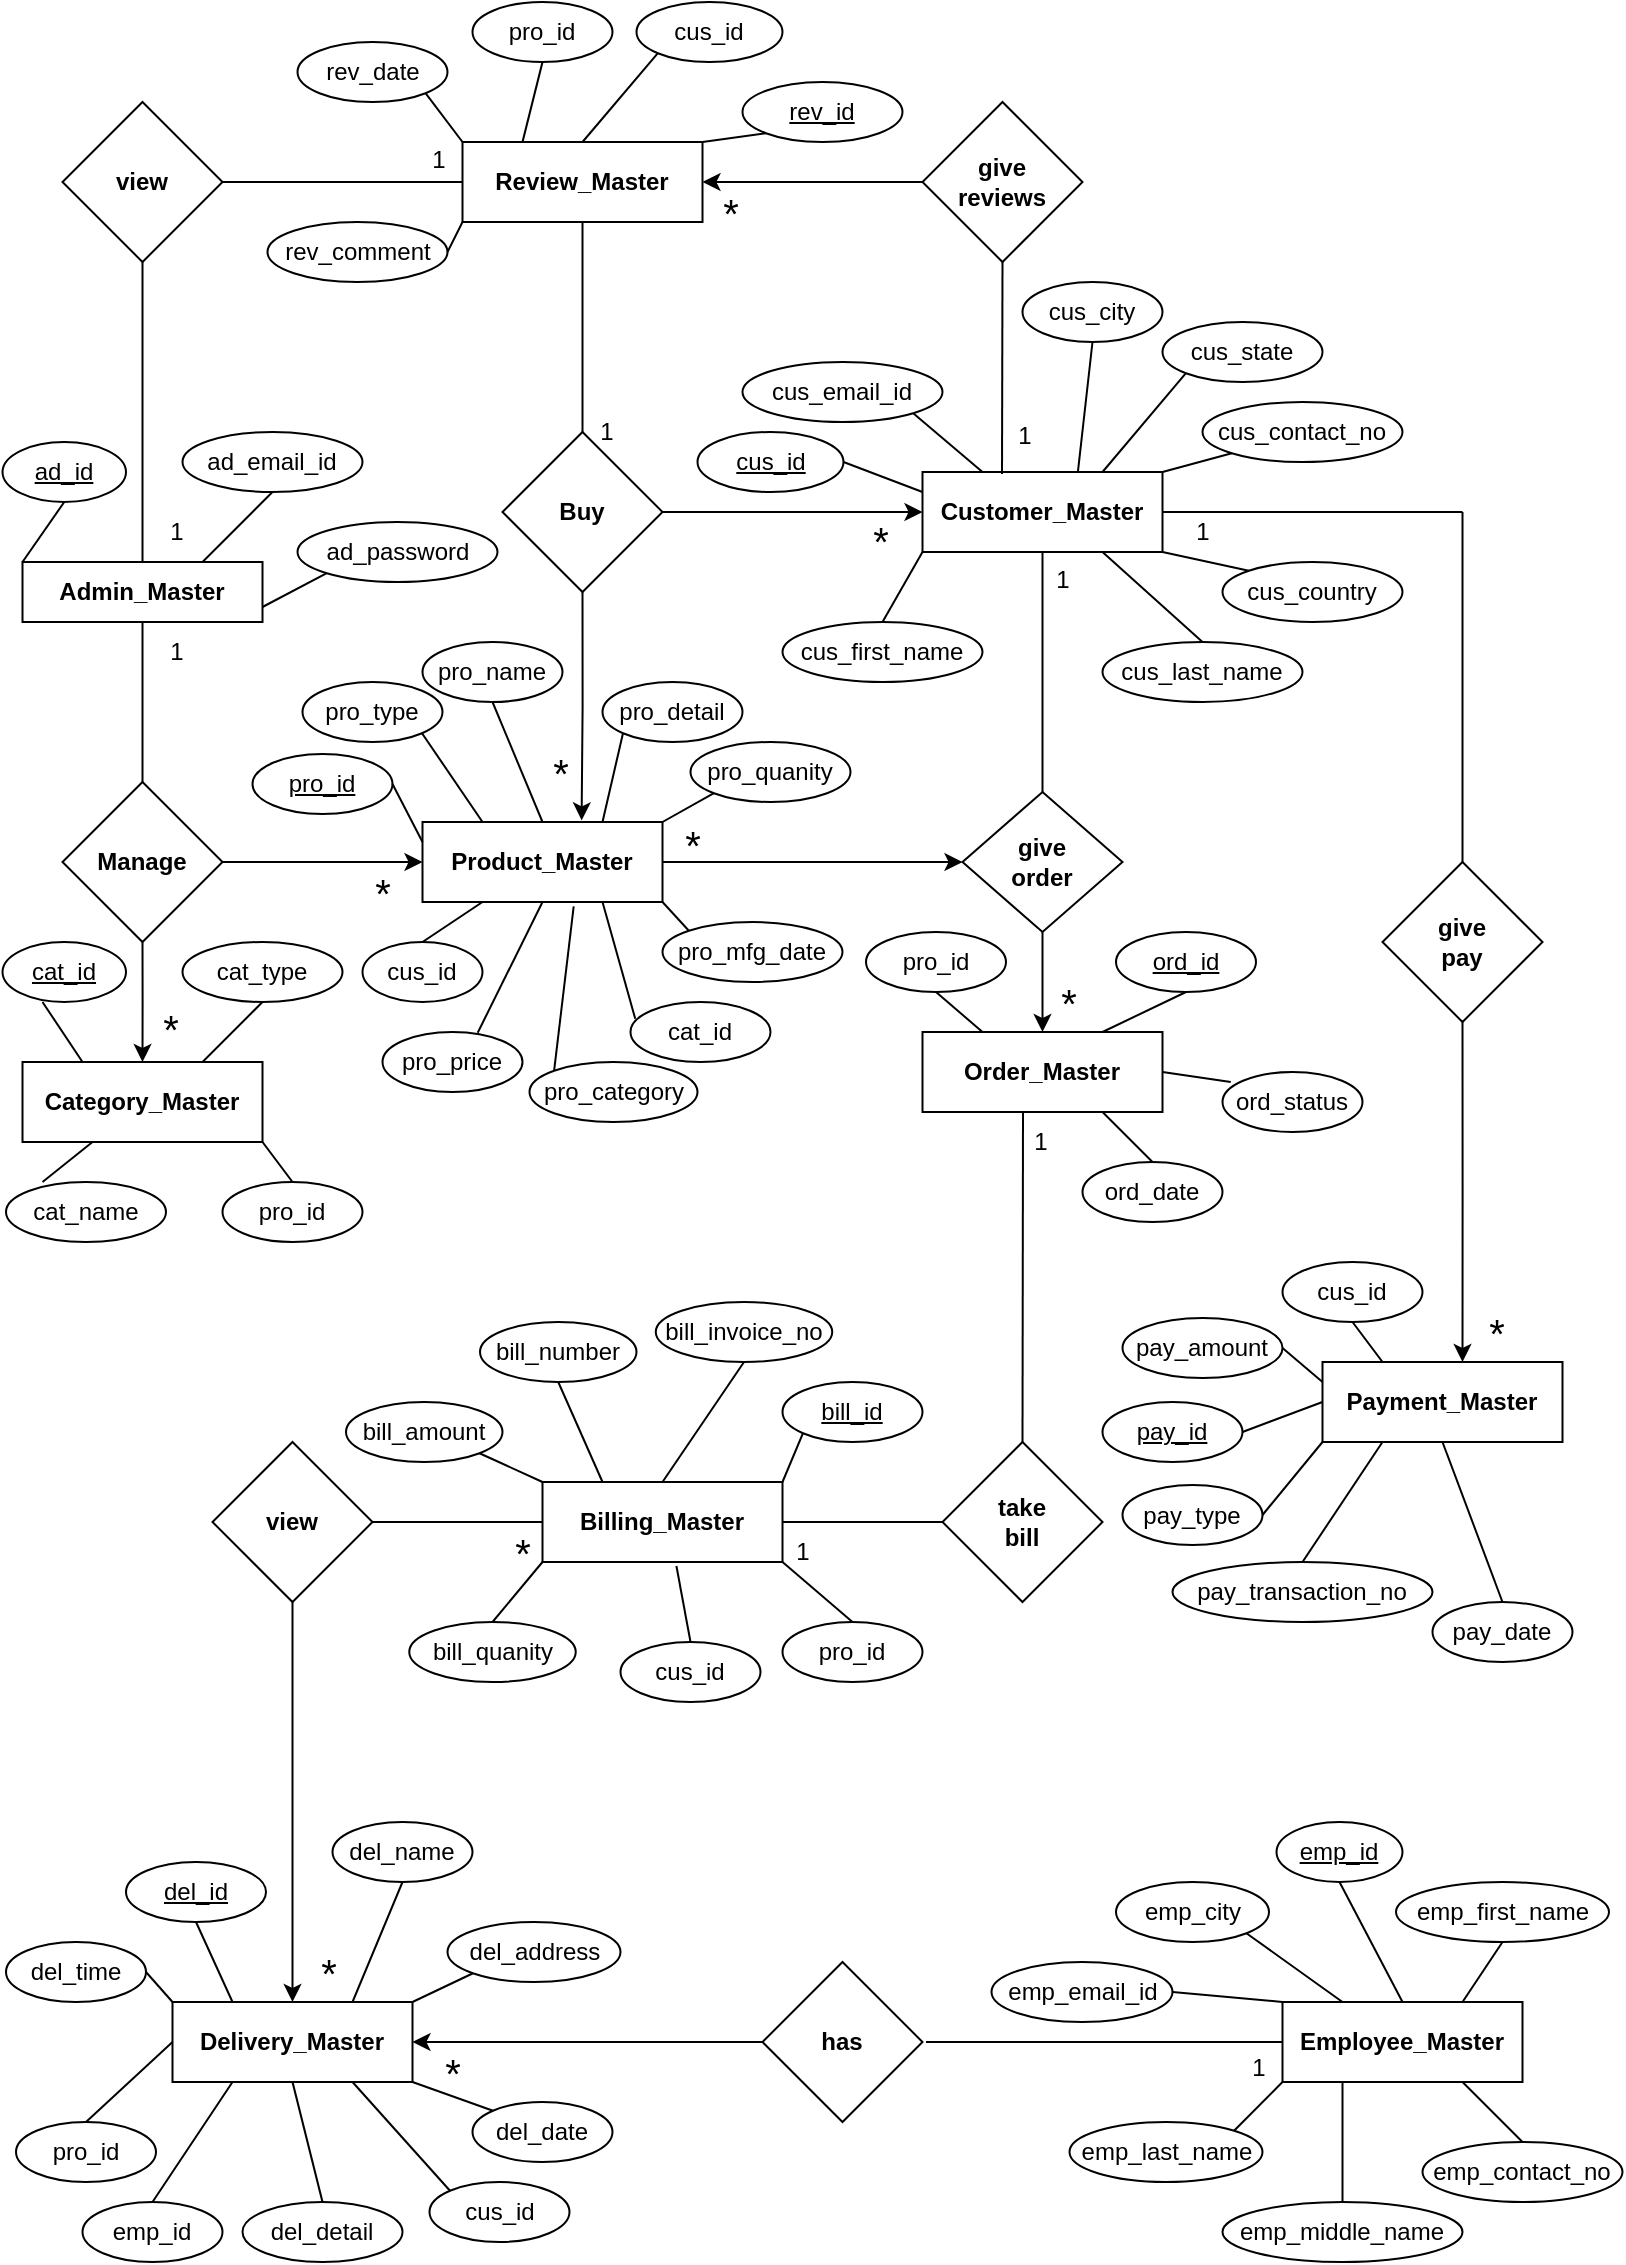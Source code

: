 <mxfile version="21.6.5" type="device">
  <diagram id="C5RBs43oDa-KdzZeNtuy" name="Page-1">
    <mxGraphModel dx="1050" dy="621" grid="1" gridSize="10" guides="1" tooltips="1" connect="1" arrows="1" fold="1" page="1" pageScale="1" pageWidth="827" pageHeight="1169" background="none" math="0" shadow="0">
      <root>
        <mxCell id="WIyWlLk6GJQsqaUBKTNV-0" />
        <mxCell id="WIyWlLk6GJQsqaUBKTNV-1" parent="WIyWlLk6GJQsqaUBKTNV-0" />
        <mxCell id="IpHw89K4-DccxEpRs5BE-0" value="&lt;b&gt;Admin_Master&lt;/b&gt;" style="rounded=0;whiteSpace=wrap;html=1;strokeWidth=1;" parent="WIyWlLk6GJQsqaUBKTNV-1" vertex="1">
          <mxGeometry x="18.25" y="290" width="120" height="30" as="geometry" />
        </mxCell>
        <mxCell id="IpHw89K4-DccxEpRs5BE-2" value="ad_email_id" style="ellipse;whiteSpace=wrap;html=1;strokeWidth=1;" parent="WIyWlLk6GJQsqaUBKTNV-1" vertex="1">
          <mxGeometry x="98.25" y="225" width="90" height="30" as="geometry" />
        </mxCell>
        <mxCell id="IpHw89K4-DccxEpRs5BE-3" value="ad_password" style="ellipse;whiteSpace=wrap;html=1;strokeWidth=1;" parent="WIyWlLk6GJQsqaUBKTNV-1" vertex="1">
          <mxGeometry x="155.75" y="270" width="100" height="30" as="geometry" />
        </mxCell>
        <mxCell id="IpHw89K4-DccxEpRs5BE-5" value="" style="endArrow=none;html=1;rounded=0;exitX=0.5;exitY=1;exitDx=0;exitDy=0;entryX=0.75;entryY=0;entryDx=0;entryDy=0;strokeWidth=1;" parent="WIyWlLk6GJQsqaUBKTNV-1" source="IpHw89K4-DccxEpRs5BE-2" target="IpHw89K4-DccxEpRs5BE-0" edge="1">
          <mxGeometry width="50" height="50" relative="1" as="geometry">
            <mxPoint x="368.25" y="350" as="sourcePoint" />
            <mxPoint x="418.25" y="300" as="targetPoint" />
          </mxGeometry>
        </mxCell>
        <mxCell id="IpHw89K4-DccxEpRs5BE-6" value="" style="endArrow=none;html=1;rounded=0;entryX=0;entryY=1;entryDx=0;entryDy=0;exitX=1;exitY=0.75;exitDx=0;exitDy=0;strokeWidth=1;" parent="WIyWlLk6GJQsqaUBKTNV-1" source="IpHw89K4-DccxEpRs5BE-0" target="IpHw89K4-DccxEpRs5BE-3" edge="1">
          <mxGeometry width="50" height="50" relative="1" as="geometry">
            <mxPoint x="368.25" y="350" as="sourcePoint" />
            <mxPoint x="418.25" y="300" as="targetPoint" />
          </mxGeometry>
        </mxCell>
        <mxCell id="IpHw89K4-DccxEpRs5BE-7" value="" style="endArrow=none;html=1;rounded=0;exitX=0.5;exitY=1;exitDx=0;exitDy=0;strokeWidth=1;" parent="WIyWlLk6GJQsqaUBKTNV-1" source="IpHw89K4-DccxEpRs5BE-0" edge="1">
          <mxGeometry width="50" height="50" relative="1" as="geometry">
            <mxPoint x="368.25" y="350" as="sourcePoint" />
            <mxPoint x="78.25" y="400" as="targetPoint" />
          </mxGeometry>
        </mxCell>
        <mxCell id="IpHw89K4-DccxEpRs5BE-9" style="edgeStyle=orthogonalEdgeStyle;rounded=0;orthogonalLoop=1;jettySize=auto;html=1;exitX=0.5;exitY=1;exitDx=0;exitDy=0;strokeWidth=1;" parent="WIyWlLk6GJQsqaUBKTNV-1" source="IpHw89K4-DccxEpRs5BE-8" edge="1">
          <mxGeometry relative="1" as="geometry">
            <mxPoint x="78.25" y="540" as="targetPoint" />
          </mxGeometry>
        </mxCell>
        <mxCell id="LwJV0--_XXvyynLvVtDL-0" style="edgeStyle=orthogonalEdgeStyle;rounded=0;orthogonalLoop=1;jettySize=auto;html=1;exitX=1;exitY=0.5;exitDx=0;exitDy=0;entryX=0;entryY=0.5;entryDx=0;entryDy=0;strokeWidth=1;" parent="WIyWlLk6GJQsqaUBKTNV-1" source="IpHw89K4-DccxEpRs5BE-8" target="IpHw89K4-DccxEpRs5BE-23" edge="1">
          <mxGeometry relative="1" as="geometry" />
        </mxCell>
        <mxCell id="IpHw89K4-DccxEpRs5BE-8" value="&lt;b&gt;Manage&lt;/b&gt;" style="rhombus;whiteSpace=wrap;html=1;strokeWidth=1;" parent="WIyWlLk6GJQsqaUBKTNV-1" vertex="1">
          <mxGeometry x="38.25" y="400" width="80" height="80" as="geometry" />
        </mxCell>
        <mxCell id="IpHw89K4-DccxEpRs5BE-10" value="&lt;b&gt;Category_Master&lt;/b&gt;" style="rounded=0;whiteSpace=wrap;html=1;strokeWidth=1;" parent="WIyWlLk6GJQsqaUBKTNV-1" vertex="1">
          <mxGeometry x="18.25" y="540" width="120" height="40" as="geometry" />
        </mxCell>
        <mxCell id="IpHw89K4-DccxEpRs5BE-11" value="&lt;u&gt;cat_id&lt;/u&gt;" style="ellipse;whiteSpace=wrap;html=1;strokeWidth=1;" parent="WIyWlLk6GJQsqaUBKTNV-1" vertex="1">
          <mxGeometry x="8.25" y="480" width="61.75" height="30" as="geometry" />
        </mxCell>
        <mxCell id="IpHw89K4-DccxEpRs5BE-12" value="cat_type" style="ellipse;whiteSpace=wrap;html=1;strokeWidth=1;" parent="WIyWlLk6GJQsqaUBKTNV-1" vertex="1">
          <mxGeometry x="98.25" y="480" width="80" height="30" as="geometry" />
        </mxCell>
        <mxCell id="IpHw89K4-DccxEpRs5BE-13" value="cat_name" style="ellipse;whiteSpace=wrap;html=1;strokeWidth=1;" parent="WIyWlLk6GJQsqaUBKTNV-1" vertex="1">
          <mxGeometry x="10" y="600" width="80" height="30" as="geometry" />
        </mxCell>
        <mxCell id="IpHw89K4-DccxEpRs5BE-14" value="pro_id" style="ellipse;whiteSpace=wrap;html=1;strokeWidth=1;" parent="WIyWlLk6GJQsqaUBKTNV-1" vertex="1">
          <mxGeometry x="118.25" y="600" width="70" height="30" as="geometry" />
        </mxCell>
        <mxCell id="IpHw89K4-DccxEpRs5BE-15" value="" style="endArrow=none;html=1;rounded=0;exitX=0.75;exitY=0;exitDx=0;exitDy=0;entryX=0.5;entryY=1;entryDx=0;entryDy=0;strokeWidth=1;" parent="WIyWlLk6GJQsqaUBKTNV-1" source="IpHw89K4-DccxEpRs5BE-10" target="IpHw89K4-DccxEpRs5BE-12" edge="1">
          <mxGeometry width="50" height="50" relative="1" as="geometry">
            <mxPoint x="368.25" y="450" as="sourcePoint" />
            <mxPoint x="418.25" y="400" as="targetPoint" />
          </mxGeometry>
        </mxCell>
        <mxCell id="IpHw89K4-DccxEpRs5BE-16" value="" style="endArrow=none;html=1;rounded=0;exitX=1;exitY=1;exitDx=0;exitDy=0;entryX=0.5;entryY=0;entryDx=0;entryDy=0;strokeWidth=1;" parent="WIyWlLk6GJQsqaUBKTNV-1" source="IpHw89K4-DccxEpRs5BE-10" target="IpHw89K4-DccxEpRs5BE-14" edge="1">
          <mxGeometry width="50" height="50" relative="1" as="geometry">
            <mxPoint x="368.25" y="450" as="sourcePoint" />
            <mxPoint x="418.25" y="400" as="targetPoint" />
          </mxGeometry>
        </mxCell>
        <mxCell id="IpHw89K4-DccxEpRs5BE-17" value="" style="endArrow=none;html=1;rounded=0;exitX=0.5;exitY=0;exitDx=0;exitDy=0;strokeWidth=1;" parent="WIyWlLk6GJQsqaUBKTNV-1" target="IpHw89K4-DccxEpRs5BE-10" edge="1">
          <mxGeometry width="50" height="50" relative="1" as="geometry">
            <mxPoint x="28.25" y="600" as="sourcePoint" />
            <mxPoint x="418.25" y="400" as="targetPoint" />
          </mxGeometry>
        </mxCell>
        <mxCell id="IpHw89K4-DccxEpRs5BE-18" value="" style="endArrow=none;html=1;rounded=0;exitX=0.25;exitY=0;exitDx=0;exitDy=0;entryX=0.5;entryY=1;entryDx=0;entryDy=0;strokeWidth=1;" parent="WIyWlLk6GJQsqaUBKTNV-1" source="IpHw89K4-DccxEpRs5BE-10" edge="1">
          <mxGeometry width="50" height="50" relative="1" as="geometry">
            <mxPoint x="338.25" y="450" as="sourcePoint" />
            <mxPoint x="28.25" y="510" as="targetPoint" />
          </mxGeometry>
        </mxCell>
        <mxCell id="ANaGKPGg69r5ijw3QTV_-6" style="edgeStyle=orthogonalEdgeStyle;rounded=0;orthogonalLoop=1;jettySize=auto;html=1;exitX=1;exitY=0.5;exitDx=0;exitDy=0;entryX=0;entryY=0.5;entryDx=0;entryDy=0;strokeWidth=1;" parent="WIyWlLk6GJQsqaUBKTNV-1" source="IpHw89K4-DccxEpRs5BE-23" target="ANaGKPGg69r5ijw3QTV_-3" edge="1">
          <mxGeometry relative="1" as="geometry" />
        </mxCell>
        <mxCell id="IpHw89K4-DccxEpRs5BE-23" value="&lt;b&gt;Product_Master&lt;/b&gt;" style="rounded=0;whiteSpace=wrap;html=1;strokeWidth=1;" parent="WIyWlLk6GJQsqaUBKTNV-1" vertex="1">
          <mxGeometry x="218.25" y="420" width="120" height="40" as="geometry" />
        </mxCell>
        <mxCell id="IpHw89K4-DccxEpRs5BE-24" value="&lt;u&gt;pro_id&lt;/u&gt;" style="ellipse;whiteSpace=wrap;html=1;strokeWidth=1;" parent="WIyWlLk6GJQsqaUBKTNV-1" vertex="1">
          <mxGeometry x="133.25" y="386" width="70" height="30" as="geometry" />
        </mxCell>
        <mxCell id="IpHw89K4-DccxEpRs5BE-25" value="pro_type" style="ellipse;whiteSpace=wrap;html=1;strokeWidth=1;" parent="WIyWlLk6GJQsqaUBKTNV-1" vertex="1">
          <mxGeometry x="158.25" y="350" width="70" height="30" as="geometry" />
        </mxCell>
        <mxCell id="IpHw89K4-DccxEpRs5BE-26" value="pro_name" style="ellipse;whiteSpace=wrap;html=1;strokeWidth=1;" parent="WIyWlLk6GJQsqaUBKTNV-1" vertex="1">
          <mxGeometry x="218.25" y="330" width="70" height="30" as="geometry" />
        </mxCell>
        <mxCell id="IpHw89K4-DccxEpRs5BE-27" value="pro_detail" style="ellipse;whiteSpace=wrap;html=1;strokeWidth=1;" parent="WIyWlLk6GJQsqaUBKTNV-1" vertex="1">
          <mxGeometry x="308.25" y="350" width="70" height="30" as="geometry" />
        </mxCell>
        <mxCell id="IpHw89K4-DccxEpRs5BE-28" value="pro_quanity" style="ellipse;whiteSpace=wrap;html=1;strokeWidth=1;" parent="WIyWlLk6GJQsqaUBKTNV-1" vertex="1">
          <mxGeometry x="352.25" y="380" width="80" height="30" as="geometry" />
        </mxCell>
        <mxCell id="IpHw89K4-DccxEpRs5BE-29" value="pro_price" style="ellipse;whiteSpace=wrap;html=1;strokeWidth=1;" parent="WIyWlLk6GJQsqaUBKTNV-1" vertex="1">
          <mxGeometry x="198.25" y="525" width="70" height="30" as="geometry" />
        </mxCell>
        <mxCell id="IpHw89K4-DccxEpRs5BE-30" value="pro_mfg_date" style="ellipse;whiteSpace=wrap;html=1;strokeWidth=1;" parent="WIyWlLk6GJQsqaUBKTNV-1" vertex="1">
          <mxGeometry x="338.25" y="470" width="90" height="30" as="geometry" />
        </mxCell>
        <mxCell id="IpHw89K4-DccxEpRs5BE-31" value="pro_category" style="ellipse;whiteSpace=wrap;html=1;strokeWidth=1;" parent="WIyWlLk6GJQsqaUBKTNV-1" vertex="1">
          <mxGeometry x="271.75" y="540" width="84" height="30" as="geometry" />
        </mxCell>
        <mxCell id="IpHw89K4-DccxEpRs5BE-32" value="cus_id" style="ellipse;whiteSpace=wrap;html=1;strokeWidth=1;" parent="WIyWlLk6GJQsqaUBKTNV-1" vertex="1">
          <mxGeometry x="188.25" y="480" width="60" height="30" as="geometry" />
        </mxCell>
        <mxCell id="IpHw89K4-DccxEpRs5BE-33" value="cat_id" style="ellipse;whiteSpace=wrap;html=1;strokeWidth=1;" parent="WIyWlLk6GJQsqaUBKTNV-1" vertex="1">
          <mxGeometry x="322.25" y="510" width="70" height="30" as="geometry" />
        </mxCell>
        <mxCell id="IpHw89K4-DccxEpRs5BE-34" value="" style="endArrow=none;html=1;rounded=0;exitX=0.5;exitY=0;exitDx=0;exitDy=0;entryX=0.25;entryY=1;entryDx=0;entryDy=0;strokeWidth=1;" parent="WIyWlLk6GJQsqaUBKTNV-1" source="IpHw89K4-DccxEpRs5BE-32" target="IpHw89K4-DccxEpRs5BE-23" edge="1">
          <mxGeometry width="50" height="50" relative="1" as="geometry">
            <mxPoint x="338.25" y="450" as="sourcePoint" />
            <mxPoint x="388.25" y="400" as="targetPoint" />
          </mxGeometry>
        </mxCell>
        <mxCell id="IpHw89K4-DccxEpRs5BE-35" value="" style="endArrow=none;html=1;rounded=0;exitX=0.68;exitY=0.013;exitDx=0;exitDy=0;exitPerimeter=0;strokeWidth=1;" parent="WIyWlLk6GJQsqaUBKTNV-1" source="IpHw89K4-DccxEpRs5BE-29" edge="1">
          <mxGeometry width="50" height="50" relative="1" as="geometry">
            <mxPoint x="338.25" y="450" as="sourcePoint" />
            <mxPoint x="278.25" y="460" as="targetPoint" />
          </mxGeometry>
        </mxCell>
        <mxCell id="IpHw89K4-DccxEpRs5BE-36" value="" style="endArrow=none;html=1;rounded=0;exitX=0;exitY=0;exitDx=0;exitDy=0;entryX=0.63;entryY=1.055;entryDx=0;entryDy=0;entryPerimeter=0;strokeWidth=1;" parent="WIyWlLk6GJQsqaUBKTNV-1" source="IpHw89K4-DccxEpRs5BE-31" target="IpHw89K4-DccxEpRs5BE-23" edge="1">
          <mxGeometry width="50" height="50" relative="1" as="geometry">
            <mxPoint x="338.25" y="450" as="sourcePoint" />
            <mxPoint x="388.25" y="400" as="targetPoint" />
          </mxGeometry>
        </mxCell>
        <mxCell id="IpHw89K4-DccxEpRs5BE-37" value="" style="endArrow=none;html=1;rounded=0;exitX=0.034;exitY=0.28;exitDx=0;exitDy=0;exitPerimeter=0;entryX=0.75;entryY=1;entryDx=0;entryDy=0;strokeWidth=1;" parent="WIyWlLk6GJQsqaUBKTNV-1" source="IpHw89K4-DccxEpRs5BE-33" target="IpHw89K4-DccxEpRs5BE-23" edge="1">
          <mxGeometry width="50" height="50" relative="1" as="geometry">
            <mxPoint x="338.25" y="450" as="sourcePoint" />
            <mxPoint x="388.25" y="400" as="targetPoint" />
          </mxGeometry>
        </mxCell>
        <mxCell id="IpHw89K4-DccxEpRs5BE-38" value="" style="endArrow=none;html=1;rounded=0;exitX=0;exitY=0;exitDx=0;exitDy=0;entryX=1;entryY=1;entryDx=0;entryDy=0;strokeWidth=1;" parent="WIyWlLk6GJQsqaUBKTNV-1" source="IpHw89K4-DccxEpRs5BE-30" target="IpHw89K4-DccxEpRs5BE-23" edge="1">
          <mxGeometry width="50" height="50" relative="1" as="geometry">
            <mxPoint x="338.25" y="450" as="sourcePoint" />
            <mxPoint x="388.25" y="400" as="targetPoint" />
          </mxGeometry>
        </mxCell>
        <mxCell id="IpHw89K4-DccxEpRs5BE-39" value="" style="endArrow=none;html=1;rounded=0;exitX=1;exitY=0.5;exitDx=0;exitDy=0;entryX=0;entryY=0.25;entryDx=0;entryDy=0;strokeWidth=1;" parent="WIyWlLk6GJQsqaUBKTNV-1" source="IpHw89K4-DccxEpRs5BE-24" target="IpHw89K4-DccxEpRs5BE-23" edge="1">
          <mxGeometry width="50" height="50" relative="1" as="geometry">
            <mxPoint x="338.25" y="450" as="sourcePoint" />
            <mxPoint x="388.25" y="400" as="targetPoint" />
          </mxGeometry>
        </mxCell>
        <mxCell id="IpHw89K4-DccxEpRs5BE-40" value="" style="endArrow=none;html=1;rounded=0;exitX=0.25;exitY=0;exitDx=0;exitDy=0;entryX=1;entryY=1;entryDx=0;entryDy=0;strokeWidth=1;" parent="WIyWlLk6GJQsqaUBKTNV-1" source="IpHw89K4-DccxEpRs5BE-23" target="IpHw89K4-DccxEpRs5BE-25" edge="1">
          <mxGeometry width="50" height="50" relative="1" as="geometry">
            <mxPoint x="338.25" y="450" as="sourcePoint" />
            <mxPoint x="388.25" y="400" as="targetPoint" />
          </mxGeometry>
        </mxCell>
        <mxCell id="IpHw89K4-DccxEpRs5BE-41" value="" style="endArrow=none;html=1;rounded=0;exitX=0.5;exitY=1;exitDx=0;exitDy=0;entryX=0.5;entryY=0;entryDx=0;entryDy=0;strokeWidth=1;" parent="WIyWlLk6GJQsqaUBKTNV-1" source="IpHw89K4-DccxEpRs5BE-26" target="IpHw89K4-DccxEpRs5BE-23" edge="1">
          <mxGeometry width="50" height="50" relative="1" as="geometry">
            <mxPoint x="338.25" y="450" as="sourcePoint" />
            <mxPoint x="388.25" y="400" as="targetPoint" />
          </mxGeometry>
        </mxCell>
        <mxCell id="IpHw89K4-DccxEpRs5BE-42" value="" style="endArrow=none;html=1;rounded=0;exitX=0.75;exitY=0;exitDx=0;exitDy=0;entryX=0;entryY=1;entryDx=0;entryDy=0;strokeWidth=1;" parent="WIyWlLk6GJQsqaUBKTNV-1" source="IpHw89K4-DccxEpRs5BE-23" target="IpHw89K4-DccxEpRs5BE-27" edge="1">
          <mxGeometry width="50" height="50" relative="1" as="geometry">
            <mxPoint x="338.25" y="450" as="sourcePoint" />
            <mxPoint x="388.25" y="400" as="targetPoint" />
          </mxGeometry>
        </mxCell>
        <mxCell id="IpHw89K4-DccxEpRs5BE-43" value="" style="endArrow=none;html=1;rounded=0;exitX=1;exitY=0;exitDx=0;exitDy=0;entryX=0;entryY=1;entryDx=0;entryDy=0;strokeWidth=1;" parent="WIyWlLk6GJQsqaUBKTNV-1" source="IpHw89K4-DccxEpRs5BE-23" target="IpHw89K4-DccxEpRs5BE-28" edge="1">
          <mxGeometry width="50" height="50" relative="1" as="geometry">
            <mxPoint x="338.25" y="450" as="sourcePoint" />
            <mxPoint x="388.25" y="400" as="targetPoint" />
          </mxGeometry>
        </mxCell>
        <mxCell id="IpHw89K4-DccxEpRs5BE-45" value="&lt;b&gt;Customer_Master&lt;/b&gt;" style="rounded=0;whiteSpace=wrap;html=1;strokeWidth=1;" parent="WIyWlLk6GJQsqaUBKTNV-1" vertex="1">
          <mxGeometry x="468.25" y="245" width="120" height="40" as="geometry" />
        </mxCell>
        <mxCell id="IpHw89K4-DccxEpRs5BE-50" style="edgeStyle=orthogonalEdgeStyle;rounded=0;orthogonalLoop=1;jettySize=auto;html=1;exitX=0.5;exitY=1;exitDx=0;exitDy=0;entryX=0.663;entryY=-0.02;entryDx=0;entryDy=0;entryPerimeter=0;strokeWidth=1;" parent="WIyWlLk6GJQsqaUBKTNV-1" source="IpHw89K4-DccxEpRs5BE-47" target="IpHw89K4-DccxEpRs5BE-23" edge="1">
          <mxGeometry relative="1" as="geometry" />
        </mxCell>
        <mxCell id="LwJV0--_XXvyynLvVtDL-1" style="edgeStyle=orthogonalEdgeStyle;rounded=0;orthogonalLoop=1;jettySize=auto;html=1;exitX=1;exitY=0.5;exitDx=0;exitDy=0;strokeWidth=1;" parent="WIyWlLk6GJQsqaUBKTNV-1" source="IpHw89K4-DccxEpRs5BE-47" target="IpHw89K4-DccxEpRs5BE-45" edge="1">
          <mxGeometry relative="1" as="geometry" />
        </mxCell>
        <mxCell id="IpHw89K4-DccxEpRs5BE-47" value="&lt;b&gt;Buy&lt;/b&gt;" style="rhombus;whiteSpace=wrap;html=1;strokeWidth=1;" parent="WIyWlLk6GJQsqaUBKTNV-1" vertex="1">
          <mxGeometry x="258.25" y="225" width="80" height="80" as="geometry" />
        </mxCell>
        <mxCell id="IpHw89K4-DccxEpRs5BE-51" value="&lt;u&gt;cus_id&lt;/u&gt;" style="ellipse;whiteSpace=wrap;html=1;strokeWidth=1;" parent="WIyWlLk6GJQsqaUBKTNV-1" vertex="1">
          <mxGeometry x="355.75" y="225" width="73" height="30" as="geometry" />
        </mxCell>
        <mxCell id="IpHw89K4-DccxEpRs5BE-52" value="cus_first_name" style="ellipse;whiteSpace=wrap;html=1;strokeWidth=1;" parent="WIyWlLk6GJQsqaUBKTNV-1" vertex="1">
          <mxGeometry x="398.25" y="320" width="100" height="30" as="geometry" />
        </mxCell>
        <mxCell id="IpHw89K4-DccxEpRs5BE-53" value="cus_last_name" style="ellipse;whiteSpace=wrap;html=1;strokeWidth=1;" parent="WIyWlLk6GJQsqaUBKTNV-1" vertex="1">
          <mxGeometry x="558.25" y="330" width="100" height="30" as="geometry" />
        </mxCell>
        <mxCell id="IpHw89K4-DccxEpRs5BE-54" value="cus_email_id" style="ellipse;whiteSpace=wrap;html=1;strokeWidth=1;" parent="WIyWlLk6GJQsqaUBKTNV-1" vertex="1">
          <mxGeometry x="378.25" y="190" width="100" height="30" as="geometry" />
        </mxCell>
        <mxCell id="IpHw89K4-DccxEpRs5BE-55" value="cus_contact_no" style="ellipse;whiteSpace=wrap;html=1;strokeWidth=1;" parent="WIyWlLk6GJQsqaUBKTNV-1" vertex="1">
          <mxGeometry x="608.25" y="210" width="100" height="30" as="geometry" />
        </mxCell>
        <mxCell id="IpHw89K4-DccxEpRs5BE-56" value="cus_city" style="ellipse;whiteSpace=wrap;html=1;strokeWidth=1;" parent="WIyWlLk6GJQsqaUBKTNV-1" vertex="1">
          <mxGeometry x="518.25" y="150" width="70" height="30" as="geometry" />
        </mxCell>
        <mxCell id="IpHw89K4-DccxEpRs5BE-58" value="cus_country" style="ellipse;whiteSpace=wrap;html=1;strokeWidth=1;" parent="WIyWlLk6GJQsqaUBKTNV-1" vertex="1">
          <mxGeometry x="618.25" y="290" width="90" height="30" as="geometry" />
        </mxCell>
        <mxCell id="IpHw89K4-DccxEpRs5BE-59" value="cus_state" style="ellipse;whiteSpace=wrap;html=1;strokeWidth=1;" parent="WIyWlLk6GJQsqaUBKTNV-1" vertex="1">
          <mxGeometry x="588.25" y="170" width="80" height="30" as="geometry" />
        </mxCell>
        <mxCell id="IpHw89K4-DccxEpRs5BE-61" value="" style="endArrow=none;html=1;rounded=0;entryX=0;entryY=1;entryDx=0;entryDy=0;exitX=0.5;exitY=0;exitDx=0;exitDy=0;strokeWidth=1;" parent="WIyWlLk6GJQsqaUBKTNV-1" source="IpHw89K4-DccxEpRs5BE-52" target="IpHw89K4-DccxEpRs5BE-45" edge="1">
          <mxGeometry width="50" height="50" relative="1" as="geometry">
            <mxPoint x="338.25" y="450" as="sourcePoint" />
            <mxPoint x="388.25" y="400" as="targetPoint" />
          </mxGeometry>
        </mxCell>
        <mxCell id="IpHw89K4-DccxEpRs5BE-62" value="" style="endArrow=none;html=1;rounded=0;entryX=0.5;entryY=0;entryDx=0;entryDy=0;exitX=0.75;exitY=1;exitDx=0;exitDy=0;strokeWidth=1;" parent="WIyWlLk6GJQsqaUBKTNV-1" source="IpHw89K4-DccxEpRs5BE-45" target="IpHw89K4-DccxEpRs5BE-53" edge="1">
          <mxGeometry width="50" height="50" relative="1" as="geometry">
            <mxPoint x="338.25" y="450" as="sourcePoint" />
            <mxPoint x="388.25" y="400" as="targetPoint" />
          </mxGeometry>
        </mxCell>
        <mxCell id="IpHw89K4-DccxEpRs5BE-63" value="" style="endArrow=none;html=1;rounded=0;entryX=0;entryY=0;entryDx=0;entryDy=0;exitX=1;exitY=1;exitDx=0;exitDy=0;strokeWidth=1;" parent="WIyWlLk6GJQsqaUBKTNV-1" source="IpHw89K4-DccxEpRs5BE-45" target="IpHw89K4-DccxEpRs5BE-58" edge="1">
          <mxGeometry width="50" height="50" relative="1" as="geometry">
            <mxPoint x="338.25" y="450" as="sourcePoint" />
            <mxPoint x="388.25" y="400" as="targetPoint" />
          </mxGeometry>
        </mxCell>
        <mxCell id="IpHw89K4-DccxEpRs5BE-64" value="" style="endArrow=none;html=1;rounded=0;entryX=0;entryY=0.25;entryDx=0;entryDy=0;exitX=1;exitY=0.5;exitDx=0;exitDy=0;strokeWidth=1;" parent="WIyWlLk6GJQsqaUBKTNV-1" source="IpHw89K4-DccxEpRs5BE-51" target="IpHw89K4-DccxEpRs5BE-45" edge="1">
          <mxGeometry width="50" height="50" relative="1" as="geometry">
            <mxPoint x="338.25" y="450" as="sourcePoint" />
            <mxPoint x="388.25" y="400" as="targetPoint" />
          </mxGeometry>
        </mxCell>
        <mxCell id="IpHw89K4-DccxEpRs5BE-65" value="" style="endArrow=none;html=1;rounded=0;entryX=0.25;entryY=0;entryDx=0;entryDy=0;exitX=1;exitY=1;exitDx=0;exitDy=0;strokeWidth=1;" parent="WIyWlLk6GJQsqaUBKTNV-1" source="IpHw89K4-DccxEpRs5BE-54" target="IpHw89K4-DccxEpRs5BE-45" edge="1">
          <mxGeometry width="50" height="50" relative="1" as="geometry">
            <mxPoint x="338.25" y="450" as="sourcePoint" />
            <mxPoint x="388.25" y="400" as="targetPoint" />
          </mxGeometry>
        </mxCell>
        <mxCell id="IpHw89K4-DccxEpRs5BE-66" value="" style="endArrow=none;html=1;rounded=0;entryX=0.5;entryY=1;entryDx=0;entryDy=0;exitX=0.647;exitY=0.01;exitDx=0;exitDy=0;exitPerimeter=0;strokeWidth=1;" parent="WIyWlLk6GJQsqaUBKTNV-1" source="IpHw89K4-DccxEpRs5BE-45" target="IpHw89K4-DccxEpRs5BE-56" edge="1">
          <mxGeometry width="50" height="50" relative="1" as="geometry">
            <mxPoint x="338.25" y="450" as="sourcePoint" />
            <mxPoint x="388.25" y="400" as="targetPoint" />
          </mxGeometry>
        </mxCell>
        <mxCell id="IpHw89K4-DccxEpRs5BE-67" value="" style="endArrow=none;html=1;rounded=0;entryX=0;entryY=1;entryDx=0;entryDy=0;exitX=0.75;exitY=0;exitDx=0;exitDy=0;strokeWidth=1;" parent="WIyWlLk6GJQsqaUBKTNV-1" source="IpHw89K4-DccxEpRs5BE-45" target="IpHw89K4-DccxEpRs5BE-59" edge="1">
          <mxGeometry width="50" height="50" relative="1" as="geometry">
            <mxPoint x="338.25" y="450" as="sourcePoint" />
            <mxPoint x="388.25" y="400" as="targetPoint" />
          </mxGeometry>
        </mxCell>
        <mxCell id="IpHw89K4-DccxEpRs5BE-68" value="" style="endArrow=none;html=1;rounded=0;entryX=0;entryY=1;entryDx=0;entryDy=0;exitX=1;exitY=0;exitDx=0;exitDy=0;strokeWidth=1;" parent="WIyWlLk6GJQsqaUBKTNV-1" source="IpHw89K4-DccxEpRs5BE-45" target="IpHw89K4-DccxEpRs5BE-55" edge="1">
          <mxGeometry width="50" height="50" relative="1" as="geometry">
            <mxPoint x="338.25" y="450" as="sourcePoint" />
            <mxPoint x="388.25" y="400" as="targetPoint" />
          </mxGeometry>
        </mxCell>
        <mxCell id="IpHw89K4-DccxEpRs5BE-69" value="&lt;b&gt;Order_Master&lt;/b&gt;" style="rounded=0;whiteSpace=wrap;html=1;strokeWidth=1;" parent="WIyWlLk6GJQsqaUBKTNV-1" vertex="1">
          <mxGeometry x="468.25" y="525" width="120" height="40" as="geometry" />
        </mxCell>
        <mxCell id="LwJV0--_XXvyynLvVtDL-2" style="edgeStyle=orthogonalEdgeStyle;rounded=0;orthogonalLoop=1;jettySize=auto;html=1;exitX=0;exitY=0.5;exitDx=0;exitDy=0;entryX=1;entryY=0.5;entryDx=0;entryDy=0;strokeWidth=1;" parent="WIyWlLk6GJQsqaUBKTNV-1" source="IpHw89K4-DccxEpRs5BE-72" target="IpHw89K4-DccxEpRs5BE-76" edge="1">
          <mxGeometry relative="1" as="geometry" />
        </mxCell>
        <mxCell id="IpHw89K4-DccxEpRs5BE-72" value="&lt;b&gt;give&lt;br&gt;reviews&lt;/b&gt;" style="rhombus;whiteSpace=wrap;html=1;strokeWidth=1;" parent="WIyWlLk6GJQsqaUBKTNV-1" vertex="1">
          <mxGeometry x="468.25" y="60" width="80" height="80" as="geometry" />
        </mxCell>
        <mxCell id="IpHw89K4-DccxEpRs5BE-76" value="&lt;b&gt;Review_Master&lt;/b&gt;" style="rounded=0;whiteSpace=wrap;html=1;strokeWidth=1;" parent="WIyWlLk6GJQsqaUBKTNV-1" vertex="1">
          <mxGeometry x="238.25" y="80" width="120" height="40" as="geometry" />
        </mxCell>
        <mxCell id="IpHw89K4-DccxEpRs5BE-77" value="&lt;u&gt;rev_id&lt;/u&gt;" style="ellipse;whiteSpace=wrap;html=1;strokeWidth=1;" parent="WIyWlLk6GJQsqaUBKTNV-1" vertex="1">
          <mxGeometry x="378.25" y="50" width="80" height="30" as="geometry" />
        </mxCell>
        <mxCell id="IpHw89K4-DccxEpRs5BE-78" value="rev_comment" style="ellipse;whiteSpace=wrap;html=1;strokeWidth=1;" parent="WIyWlLk6GJQsqaUBKTNV-1" vertex="1">
          <mxGeometry x="140.75" y="120" width="90" height="30" as="geometry" />
        </mxCell>
        <mxCell id="IpHw89K4-DccxEpRs5BE-80" value="rev_date" style="ellipse;whiteSpace=wrap;html=1;strokeWidth=1;" parent="WIyWlLk6GJQsqaUBKTNV-1" vertex="1">
          <mxGeometry x="155.75" y="30" width="75" height="30" as="geometry" />
        </mxCell>
        <mxCell id="IpHw89K4-DccxEpRs5BE-81" value="pro_id" style="ellipse;whiteSpace=wrap;html=1;strokeWidth=1;" parent="WIyWlLk6GJQsqaUBKTNV-1" vertex="1">
          <mxGeometry x="243.25" y="10" width="70" height="30" as="geometry" />
        </mxCell>
        <mxCell id="IpHw89K4-DccxEpRs5BE-82" value="cus_id" style="ellipse;whiteSpace=wrap;html=1;strokeWidth=1;" parent="WIyWlLk6GJQsqaUBKTNV-1" vertex="1">
          <mxGeometry x="325.25" y="10" width="73" height="30" as="geometry" />
        </mxCell>
        <mxCell id="IpHw89K4-DccxEpRs5BE-83" value="" style="endArrow=none;html=1;rounded=0;exitX=1;exitY=0.5;exitDx=0;exitDy=0;entryX=0;entryY=1;entryDx=0;entryDy=0;strokeWidth=1;" parent="WIyWlLk6GJQsqaUBKTNV-1" source="IpHw89K4-DccxEpRs5BE-78" target="IpHw89K4-DccxEpRs5BE-76" edge="1">
          <mxGeometry width="50" height="50" relative="1" as="geometry">
            <mxPoint x="338.25" y="250" as="sourcePoint" />
            <mxPoint x="388.25" y="200" as="targetPoint" />
          </mxGeometry>
        </mxCell>
        <mxCell id="IpHw89K4-DccxEpRs5BE-84" value="" style="endArrow=none;html=1;rounded=0;entryX=1;entryY=0;entryDx=0;entryDy=0;exitX=0;exitY=1;exitDx=0;exitDy=0;strokeWidth=1;" parent="WIyWlLk6GJQsqaUBKTNV-1" source="IpHw89K4-DccxEpRs5BE-77" target="IpHw89K4-DccxEpRs5BE-76" edge="1">
          <mxGeometry width="50" height="50" relative="1" as="geometry">
            <mxPoint x="338.25" y="250" as="sourcePoint" />
            <mxPoint x="388.25" y="200" as="targetPoint" />
          </mxGeometry>
        </mxCell>
        <mxCell id="IpHw89K4-DccxEpRs5BE-85" value="" style="endArrow=none;html=1;rounded=0;entryX=0;entryY=1;entryDx=0;entryDy=0;exitX=0.5;exitY=0;exitDx=0;exitDy=0;strokeWidth=1;" parent="WIyWlLk6GJQsqaUBKTNV-1" source="IpHw89K4-DccxEpRs5BE-76" target="IpHw89K4-DccxEpRs5BE-82" edge="1">
          <mxGeometry width="50" height="50" relative="1" as="geometry">
            <mxPoint x="338.25" y="250" as="sourcePoint" />
            <mxPoint x="388.25" y="200" as="targetPoint" />
          </mxGeometry>
        </mxCell>
        <mxCell id="IpHw89K4-DccxEpRs5BE-86" value="" style="endArrow=none;html=1;rounded=0;entryX=1;entryY=1;entryDx=0;entryDy=0;exitX=0;exitY=0;exitDx=0;exitDy=0;strokeWidth=1;" parent="WIyWlLk6GJQsqaUBKTNV-1" source="IpHw89K4-DccxEpRs5BE-76" target="IpHw89K4-DccxEpRs5BE-80" edge="1">
          <mxGeometry width="50" height="50" relative="1" as="geometry">
            <mxPoint x="338.25" y="250" as="sourcePoint" />
            <mxPoint x="388.25" y="200" as="targetPoint" />
          </mxGeometry>
        </mxCell>
        <mxCell id="IpHw89K4-DccxEpRs5BE-87" value="" style="endArrow=none;html=1;rounded=0;entryX=0.5;entryY=1;entryDx=0;entryDy=0;exitX=0.25;exitY=0;exitDx=0;exitDy=0;strokeWidth=1;" parent="WIyWlLk6GJQsqaUBKTNV-1" source="IpHw89K4-DccxEpRs5BE-76" target="IpHw89K4-DccxEpRs5BE-81" edge="1">
          <mxGeometry width="50" height="50" relative="1" as="geometry">
            <mxPoint x="338.25" y="250" as="sourcePoint" />
            <mxPoint x="388.25" y="200" as="targetPoint" />
          </mxGeometry>
        </mxCell>
        <mxCell id="IpHw89K4-DccxEpRs5BE-88" value="" style="endArrow=none;html=1;rounded=0;exitX=0.5;exitY=0;exitDx=0;exitDy=0;entryX=0.5;entryY=1;entryDx=0;entryDy=0;strokeWidth=1;" parent="WIyWlLk6GJQsqaUBKTNV-1" source="IpHw89K4-DccxEpRs5BE-47" target="IpHw89K4-DccxEpRs5BE-76" edge="1">
          <mxGeometry width="50" height="50" relative="1" as="geometry">
            <mxPoint x="338.25" y="350" as="sourcePoint" />
            <mxPoint x="388.25" y="300" as="targetPoint" />
          </mxGeometry>
        </mxCell>
        <mxCell id="ANaGKPGg69r5ijw3QTV_-2" value="" style="endArrow=none;html=1;rounded=0;entryX=0.5;entryY=1;entryDx=0;entryDy=0;exitX=0.5;exitY=0;exitDx=0;exitDy=0;strokeWidth=1;" parent="WIyWlLk6GJQsqaUBKTNV-1" source="ANaGKPGg69r5ijw3QTV_-3" target="IpHw89K4-DccxEpRs5BE-45" edge="1">
          <mxGeometry width="50" height="50" relative="1" as="geometry">
            <mxPoint x="528.25" y="380" as="sourcePoint" />
            <mxPoint x="418.25" y="280" as="targetPoint" />
          </mxGeometry>
        </mxCell>
        <mxCell id="ANaGKPGg69r5ijw3QTV_-4" style="edgeStyle=orthogonalEdgeStyle;rounded=0;orthogonalLoop=1;jettySize=auto;html=1;exitX=0.5;exitY=1;exitDx=0;exitDy=0;entryX=0.5;entryY=0;entryDx=0;entryDy=0;strokeWidth=1;" parent="WIyWlLk6GJQsqaUBKTNV-1" source="ANaGKPGg69r5ijw3QTV_-3" target="IpHw89K4-DccxEpRs5BE-69" edge="1">
          <mxGeometry relative="1" as="geometry" />
        </mxCell>
        <mxCell id="ANaGKPGg69r5ijw3QTV_-3" value="&lt;b&gt;give&lt;br&gt;order&lt;/b&gt;" style="rhombus;whiteSpace=wrap;html=1;strokeWidth=1;" parent="WIyWlLk6GJQsqaUBKTNV-1" vertex="1">
          <mxGeometry x="488.25" y="405" width="80" height="70" as="geometry" />
        </mxCell>
        <mxCell id="ANaGKPGg69r5ijw3QTV_-5" value="pro_id" style="ellipse;whiteSpace=wrap;html=1;strokeWidth=1;" parent="WIyWlLk6GJQsqaUBKTNV-1" vertex="1">
          <mxGeometry x="440" y="475" width="70" height="30" as="geometry" />
        </mxCell>
        <mxCell id="ANaGKPGg69r5ijw3QTV_-7" value="&lt;u&gt;ord_id&lt;/u&gt;" style="ellipse;whiteSpace=wrap;html=1;strokeWidth=1;" parent="WIyWlLk6GJQsqaUBKTNV-1" vertex="1">
          <mxGeometry x="565" y="475" width="70" height="30" as="geometry" />
        </mxCell>
        <mxCell id="ANaGKPGg69r5ijw3QTV_-8" value="ord_status" style="ellipse;whiteSpace=wrap;html=1;strokeWidth=1;" parent="WIyWlLk6GJQsqaUBKTNV-1" vertex="1">
          <mxGeometry x="618.25" y="545" width="70" height="30" as="geometry" />
        </mxCell>
        <mxCell id="ANaGKPGg69r5ijw3QTV_-9" value="ord_date" style="ellipse;whiteSpace=wrap;html=1;strokeWidth=1;" parent="WIyWlLk6GJQsqaUBKTNV-1" vertex="1">
          <mxGeometry x="548.25" y="590" width="70" height="30" as="geometry" />
        </mxCell>
        <mxCell id="ANaGKPGg69r5ijw3QTV_-10" value="" style="endArrow=none;html=1;rounded=0;entryX=0.25;entryY=0;entryDx=0;entryDy=0;exitX=0.5;exitY=1;exitDx=0;exitDy=0;strokeWidth=1;" parent="WIyWlLk6GJQsqaUBKTNV-1" source="ANaGKPGg69r5ijw3QTV_-5" target="IpHw89K4-DccxEpRs5BE-69" edge="1">
          <mxGeometry width="50" height="50" relative="1" as="geometry">
            <mxPoint x="368.25" y="530" as="sourcePoint" />
            <mxPoint x="418.25" y="480" as="targetPoint" />
          </mxGeometry>
        </mxCell>
        <mxCell id="ANaGKPGg69r5ijw3QTV_-11" value="" style="endArrow=none;html=1;rounded=0;entryX=0.75;entryY=0;entryDx=0;entryDy=0;exitX=0.5;exitY=1;exitDx=0;exitDy=0;strokeWidth=1;" parent="WIyWlLk6GJQsqaUBKTNV-1" source="ANaGKPGg69r5ijw3QTV_-7" target="IpHw89K4-DccxEpRs5BE-69" edge="1">
          <mxGeometry width="50" height="50" relative="1" as="geometry">
            <mxPoint x="368.25" y="530" as="sourcePoint" />
            <mxPoint x="418.25" y="480" as="targetPoint" />
          </mxGeometry>
        </mxCell>
        <mxCell id="ANaGKPGg69r5ijw3QTV_-12" value="" style="endArrow=none;html=1;rounded=0;entryX=1;entryY=0.5;entryDx=0;entryDy=0;exitX=0.059;exitY=0.167;exitDx=0;exitDy=0;exitPerimeter=0;strokeWidth=1;" parent="WIyWlLk6GJQsqaUBKTNV-1" source="ANaGKPGg69r5ijw3QTV_-8" target="IpHw89K4-DccxEpRs5BE-69" edge="1">
          <mxGeometry width="50" height="50" relative="1" as="geometry">
            <mxPoint x="368.25" y="530" as="sourcePoint" />
            <mxPoint x="418.25" y="480" as="targetPoint" />
          </mxGeometry>
        </mxCell>
        <mxCell id="ANaGKPGg69r5ijw3QTV_-13" value="" style="endArrow=none;html=1;rounded=0;entryX=0.75;entryY=1;entryDx=0;entryDy=0;exitX=0.5;exitY=0;exitDx=0;exitDy=0;strokeWidth=1;" parent="WIyWlLk6GJQsqaUBKTNV-1" source="ANaGKPGg69r5ijw3QTV_-9" target="IpHw89K4-DccxEpRs5BE-69" edge="1">
          <mxGeometry width="50" height="50" relative="1" as="geometry">
            <mxPoint x="368.25" y="530" as="sourcePoint" />
            <mxPoint x="418.25" y="480" as="targetPoint" />
          </mxGeometry>
        </mxCell>
        <mxCell id="ANaGKPGg69r5ijw3QTV_-14" value="" style="endArrow=none;html=1;rounded=0;entryX=1;entryY=0.5;entryDx=0;entryDy=0;strokeWidth=1;" parent="WIyWlLk6GJQsqaUBKTNV-1" target="IpHw89K4-DccxEpRs5BE-45" edge="1">
          <mxGeometry width="50" height="50" relative="1" as="geometry">
            <mxPoint x="738.25" y="265" as="sourcePoint" />
            <mxPoint x="418.25" y="380" as="targetPoint" />
          </mxGeometry>
        </mxCell>
        <mxCell id="ANaGKPGg69r5ijw3QTV_-15" value="" style="endArrow=none;html=1;rounded=0;strokeWidth=1;" parent="WIyWlLk6GJQsqaUBKTNV-1" edge="1">
          <mxGeometry width="50" height="50" relative="1" as="geometry">
            <mxPoint x="738.25" y="440" as="sourcePoint" />
            <mxPoint x="738.25" y="265" as="targetPoint" />
          </mxGeometry>
        </mxCell>
        <mxCell id="ANaGKPGg69r5ijw3QTV_-17" style="edgeStyle=orthogonalEdgeStyle;rounded=0;orthogonalLoop=1;jettySize=auto;html=1;exitX=0.5;exitY=1;exitDx=0;exitDy=0;strokeWidth=1;" parent="WIyWlLk6GJQsqaUBKTNV-1" source="ANaGKPGg69r5ijw3QTV_-16" edge="1">
          <mxGeometry relative="1" as="geometry">
            <mxPoint x="738.25" y="690" as="targetPoint" />
          </mxGeometry>
        </mxCell>
        <mxCell id="ANaGKPGg69r5ijw3QTV_-16" value="&lt;b&gt;give&lt;br&gt;pay&lt;/b&gt;" style="rhombus;whiteSpace=wrap;html=1;strokeWidth=1;" parent="WIyWlLk6GJQsqaUBKTNV-1" vertex="1">
          <mxGeometry x="698.25" y="440" width="80" height="80" as="geometry" />
        </mxCell>
        <mxCell id="ANaGKPGg69r5ijw3QTV_-19" value="&lt;b&gt;Payment_Master&lt;/b&gt;" style="rounded=0;whiteSpace=wrap;html=1;strokeWidth=1;" parent="WIyWlLk6GJQsqaUBKTNV-1" vertex="1">
          <mxGeometry x="668.25" y="690" width="120" height="40" as="geometry" />
        </mxCell>
        <mxCell id="ANaGKPGg69r5ijw3QTV_-20" value="&lt;u&gt;pay_id&lt;/u&gt;" style="ellipse;whiteSpace=wrap;html=1;strokeWidth=1;" parent="WIyWlLk6GJQsqaUBKTNV-1" vertex="1">
          <mxGeometry x="558.25" y="710" width="70" height="30" as="geometry" />
        </mxCell>
        <mxCell id="ANaGKPGg69r5ijw3QTV_-21" value="pay_amount" style="ellipse;whiteSpace=wrap;html=1;strokeWidth=1;" parent="WIyWlLk6GJQsqaUBKTNV-1" vertex="1">
          <mxGeometry x="568.25" y="668" width="80" height="30" as="geometry" />
        </mxCell>
        <mxCell id="ANaGKPGg69r5ijw3QTV_-22" value="pay_date" style="ellipse;whiteSpace=wrap;html=1;strokeWidth=1;" parent="WIyWlLk6GJQsqaUBKTNV-1" vertex="1">
          <mxGeometry x="723.25" y="810" width="70" height="30" as="geometry" />
        </mxCell>
        <mxCell id="ANaGKPGg69r5ijw3QTV_-23" value="pay_type" style="ellipse;whiteSpace=wrap;html=1;strokeWidth=1;" parent="WIyWlLk6GJQsqaUBKTNV-1" vertex="1">
          <mxGeometry x="568.25" y="751.5" width="70" height="30" as="geometry" />
        </mxCell>
        <mxCell id="ANaGKPGg69r5ijw3QTV_-24" value="pay_transaction_no" style="ellipse;whiteSpace=wrap;html=1;strokeWidth=1;" parent="WIyWlLk6GJQsqaUBKTNV-1" vertex="1">
          <mxGeometry x="593.25" y="790" width="130" height="30" as="geometry" />
        </mxCell>
        <mxCell id="ANaGKPGg69r5ijw3QTV_-25" value="cus_id" style="ellipse;whiteSpace=wrap;html=1;strokeWidth=1;" parent="WIyWlLk6GJQsqaUBKTNV-1" vertex="1">
          <mxGeometry x="648.25" y="640" width="70" height="30" as="geometry" />
        </mxCell>
        <mxCell id="ANaGKPGg69r5ijw3QTV_-26" value="" style="endArrow=none;html=1;rounded=0;entryX=0.25;entryY=0;entryDx=0;entryDy=0;exitX=0.5;exitY=1;exitDx=0;exitDy=0;strokeWidth=1;" parent="WIyWlLk6GJQsqaUBKTNV-1" source="ANaGKPGg69r5ijw3QTV_-25" target="ANaGKPGg69r5ijw3QTV_-19" edge="1">
          <mxGeometry width="50" height="50" relative="1" as="geometry">
            <mxPoint x="368.25" y="730" as="sourcePoint" />
            <mxPoint x="418.25" y="680" as="targetPoint" />
          </mxGeometry>
        </mxCell>
        <mxCell id="ANaGKPGg69r5ijw3QTV_-27" value="" style="endArrow=none;html=1;rounded=0;entryX=0;entryY=0.25;entryDx=0;entryDy=0;exitX=1;exitY=0.5;exitDx=0;exitDy=0;strokeWidth=1;" parent="WIyWlLk6GJQsqaUBKTNV-1" source="ANaGKPGg69r5ijw3QTV_-21" target="ANaGKPGg69r5ijw3QTV_-19" edge="1">
          <mxGeometry width="50" height="50" relative="1" as="geometry">
            <mxPoint x="368.25" y="730" as="sourcePoint" />
            <mxPoint x="418.25" y="680" as="targetPoint" />
          </mxGeometry>
        </mxCell>
        <mxCell id="ANaGKPGg69r5ijw3QTV_-28" value="" style="endArrow=none;html=1;rounded=0;entryX=0;entryY=0.5;entryDx=0;entryDy=0;exitX=1;exitY=0.5;exitDx=0;exitDy=0;strokeWidth=1;" parent="WIyWlLk6GJQsqaUBKTNV-1" source="ANaGKPGg69r5ijw3QTV_-20" target="ANaGKPGg69r5ijw3QTV_-19" edge="1">
          <mxGeometry width="50" height="50" relative="1" as="geometry">
            <mxPoint x="368.25" y="730" as="sourcePoint" />
            <mxPoint x="418.25" y="680" as="targetPoint" />
          </mxGeometry>
        </mxCell>
        <mxCell id="ANaGKPGg69r5ijw3QTV_-29" value="" style="endArrow=none;html=1;rounded=0;entryX=0;entryY=1;entryDx=0;entryDy=0;exitX=1;exitY=0.5;exitDx=0;exitDy=0;strokeWidth=1;" parent="WIyWlLk6GJQsqaUBKTNV-1" source="ANaGKPGg69r5ijw3QTV_-23" target="ANaGKPGg69r5ijw3QTV_-19" edge="1">
          <mxGeometry width="50" height="50" relative="1" as="geometry">
            <mxPoint x="368.25" y="730" as="sourcePoint" />
            <mxPoint x="418.25" y="680" as="targetPoint" />
          </mxGeometry>
        </mxCell>
        <mxCell id="ANaGKPGg69r5ijw3QTV_-30" value="" style="endArrow=none;html=1;rounded=0;entryX=0.25;entryY=1;entryDx=0;entryDy=0;exitX=0.5;exitY=0;exitDx=0;exitDy=0;strokeWidth=1;" parent="WIyWlLk6GJQsqaUBKTNV-1" source="ANaGKPGg69r5ijw3QTV_-24" target="ANaGKPGg69r5ijw3QTV_-19" edge="1">
          <mxGeometry width="50" height="50" relative="1" as="geometry">
            <mxPoint x="368.25" y="730" as="sourcePoint" />
            <mxPoint x="418.25" y="680" as="targetPoint" />
          </mxGeometry>
        </mxCell>
        <mxCell id="ANaGKPGg69r5ijw3QTV_-31" value="" style="endArrow=none;html=1;rounded=0;entryX=0.5;entryY=1;entryDx=0;entryDy=0;exitX=0.5;exitY=0;exitDx=0;exitDy=0;strokeWidth=1;" parent="WIyWlLk6GJQsqaUBKTNV-1" source="ANaGKPGg69r5ijw3QTV_-22" target="ANaGKPGg69r5ijw3QTV_-19" edge="1">
          <mxGeometry width="50" height="50" relative="1" as="geometry">
            <mxPoint x="368.25" y="730" as="sourcePoint" />
            <mxPoint x="418.25" y="680" as="targetPoint" />
          </mxGeometry>
        </mxCell>
        <mxCell id="ANaGKPGg69r5ijw3QTV_-32" value="&lt;b&gt;Delivery_Master&lt;/b&gt;" style="rounded=0;whiteSpace=wrap;html=1;strokeWidth=1;" parent="WIyWlLk6GJQsqaUBKTNV-1" vertex="1">
          <mxGeometry x="93.25" y="1010" width="120" height="40" as="geometry" />
        </mxCell>
        <mxCell id="ANaGKPGg69r5ijw3QTV_-33" value="del_name" style="ellipse;whiteSpace=wrap;html=1;strokeWidth=1;" parent="WIyWlLk6GJQsqaUBKTNV-1" vertex="1">
          <mxGeometry x="173.25" y="920" width="70" height="30" as="geometry" />
        </mxCell>
        <mxCell id="ANaGKPGg69r5ijw3QTV_-34" value="&lt;u&gt;del_id&lt;/u&gt;" style="ellipse;whiteSpace=wrap;html=1;strokeWidth=1;" parent="WIyWlLk6GJQsqaUBKTNV-1" vertex="1">
          <mxGeometry x="70" y="940" width="70" height="30" as="geometry" />
        </mxCell>
        <mxCell id="ANaGKPGg69r5ijw3QTV_-35" value="del_time" style="ellipse;whiteSpace=wrap;html=1;strokeWidth=1;" parent="WIyWlLk6GJQsqaUBKTNV-1" vertex="1">
          <mxGeometry x="10" y="980" width="70" height="30" as="geometry" />
        </mxCell>
        <mxCell id="ANaGKPGg69r5ijw3QTV_-36" value="del_address" style="ellipse;whiteSpace=wrap;html=1;strokeWidth=1;" parent="WIyWlLk6GJQsqaUBKTNV-1" vertex="1">
          <mxGeometry x="230.75" y="970" width="86.5" height="30" as="geometry" />
        </mxCell>
        <mxCell id="ANaGKPGg69r5ijw3QTV_-37" value="del_date" style="ellipse;whiteSpace=wrap;html=1;strokeWidth=1;" parent="WIyWlLk6GJQsqaUBKTNV-1" vertex="1">
          <mxGeometry x="243.25" y="1060" width="70" height="30" as="geometry" />
        </mxCell>
        <mxCell id="ANaGKPGg69r5ijw3QTV_-38" value="del_detail" style="ellipse;whiteSpace=wrap;html=1;strokeWidth=1;" parent="WIyWlLk6GJQsqaUBKTNV-1" vertex="1">
          <mxGeometry x="128.25" y="1110" width="80" height="30" as="geometry" />
        </mxCell>
        <mxCell id="ANaGKPGg69r5ijw3QTV_-39" value="cus_id" style="ellipse;whiteSpace=wrap;html=1;strokeWidth=1;" parent="WIyWlLk6GJQsqaUBKTNV-1" vertex="1">
          <mxGeometry x="221.75" y="1100" width="70" height="30" as="geometry" />
        </mxCell>
        <mxCell id="ANaGKPGg69r5ijw3QTV_-40" value="pro_id" style="ellipse;whiteSpace=wrap;html=1;strokeWidth=1;" parent="WIyWlLk6GJQsqaUBKTNV-1" vertex="1">
          <mxGeometry x="15" y="1070" width="70" height="30" as="geometry" />
        </mxCell>
        <mxCell id="ANaGKPGg69r5ijw3QTV_-41" value="emp_id" style="ellipse;whiteSpace=wrap;html=1;strokeWidth=1;" parent="WIyWlLk6GJQsqaUBKTNV-1" vertex="1">
          <mxGeometry x="48.25" y="1110" width="70" height="30" as="geometry" />
        </mxCell>
        <mxCell id="ANaGKPGg69r5ijw3QTV_-42" value="&lt;b&gt;Employee_Master&lt;/b&gt;" style="rounded=0;whiteSpace=wrap;html=1;strokeWidth=1;" parent="WIyWlLk6GJQsqaUBKTNV-1" vertex="1">
          <mxGeometry x="648.25" y="1010" width="120" height="40" as="geometry" />
        </mxCell>
        <mxCell id="ANaGKPGg69r5ijw3QTV_-43" value="&lt;u&gt;emp_id&lt;/u&gt;" style="ellipse;whiteSpace=wrap;html=1;strokeWidth=1;" parent="WIyWlLk6GJQsqaUBKTNV-1" vertex="1">
          <mxGeometry x="645.25" y="920" width="63" height="30" as="geometry" />
        </mxCell>
        <mxCell id="ANaGKPGg69r5ijw3QTV_-44" value="emp_first_name" style="ellipse;whiteSpace=wrap;html=1;strokeWidth=1;" parent="WIyWlLk6GJQsqaUBKTNV-1" vertex="1">
          <mxGeometry x="705" y="950" width="106.5" height="30" as="geometry" />
        </mxCell>
        <mxCell id="ANaGKPGg69r5ijw3QTV_-45" value="emp_middle_name" style="ellipse;whiteSpace=wrap;html=1;strokeWidth=1;" parent="WIyWlLk6GJQsqaUBKTNV-1" vertex="1">
          <mxGeometry x="618.25" y="1110" width="120" height="30" as="geometry" />
        </mxCell>
        <mxCell id="ANaGKPGg69r5ijw3QTV_-46" value="emp_last_name" style="ellipse;whiteSpace=wrap;html=1;strokeWidth=1;" parent="WIyWlLk6GJQsqaUBKTNV-1" vertex="1">
          <mxGeometry x="541.75" y="1070" width="96.5" height="30" as="geometry" />
        </mxCell>
        <mxCell id="ANaGKPGg69r5ijw3QTV_-47" value="emp_email_id" style="ellipse;whiteSpace=wrap;html=1;strokeWidth=1;" parent="WIyWlLk6GJQsqaUBKTNV-1" vertex="1">
          <mxGeometry x="502.75" y="990" width="90.5" height="30" as="geometry" />
        </mxCell>
        <mxCell id="ANaGKPGg69r5ijw3QTV_-48" value="emp_contact_no" style="ellipse;whiteSpace=wrap;html=1;strokeWidth=1;" parent="WIyWlLk6GJQsqaUBKTNV-1" vertex="1">
          <mxGeometry x="718.25" y="1080" width="100" height="30" as="geometry" />
        </mxCell>
        <mxCell id="ANaGKPGg69r5ijw3QTV_-49" value="emp_city" style="ellipse;whiteSpace=wrap;html=1;strokeWidth=1;" parent="WIyWlLk6GJQsqaUBKTNV-1" vertex="1">
          <mxGeometry x="565" y="950" width="76.5" height="30" as="geometry" />
        </mxCell>
        <mxCell id="ANaGKPGg69r5ijw3QTV_-50" value="" style="endArrow=none;html=1;rounded=0;entryX=0.25;entryY=1;entryDx=0;entryDy=0;strokeWidth=1;" parent="WIyWlLk6GJQsqaUBKTNV-1" edge="1">
          <mxGeometry width="50" height="50" relative="1" as="geometry">
            <mxPoint x="518.25" y="730" as="sourcePoint" />
            <mxPoint x="518.5" y="565" as="targetPoint" />
          </mxGeometry>
        </mxCell>
        <mxCell id="ANaGKPGg69r5ijw3QTV_-51" value="&lt;b&gt;take&lt;br&gt;bill&lt;/b&gt;" style="rhombus;whiteSpace=wrap;html=1;strokeWidth=1;" parent="WIyWlLk6GJQsqaUBKTNV-1" vertex="1">
          <mxGeometry x="478.25" y="730" width="80" height="80" as="geometry" />
        </mxCell>
        <mxCell id="ANaGKPGg69r5ijw3QTV_-52" value="" style="endArrow=none;html=1;rounded=0;entryX=0;entryY=0.5;entryDx=0;entryDy=0;strokeWidth=1;" parent="WIyWlLk6GJQsqaUBKTNV-1" target="ANaGKPGg69r5ijw3QTV_-42" edge="1">
          <mxGeometry width="50" height="50" relative="1" as="geometry">
            <mxPoint x="470" y="1030" as="sourcePoint" />
            <mxPoint x="440" y="890" as="targetPoint" />
          </mxGeometry>
        </mxCell>
        <mxCell id="ANaGKPGg69r5ijw3QTV_-54" value="" style="endArrow=none;html=1;rounded=0;entryX=0.75;entryY=0;entryDx=0;entryDy=0;exitX=0.5;exitY=1;exitDx=0;exitDy=0;strokeWidth=1;" parent="WIyWlLk6GJQsqaUBKTNV-1" source="ANaGKPGg69r5ijw3QTV_-44" target="ANaGKPGg69r5ijw3QTV_-42" edge="1">
          <mxGeometry width="50" height="50" relative="1" as="geometry">
            <mxPoint x="390" y="940" as="sourcePoint" />
            <mxPoint x="440" y="890" as="targetPoint" />
          </mxGeometry>
        </mxCell>
        <mxCell id="ANaGKPGg69r5ijw3QTV_-55" value="" style="endArrow=none;html=1;rounded=0;entryX=0.5;entryY=0;entryDx=0;entryDy=0;exitX=0.5;exitY=1;exitDx=0;exitDy=0;strokeWidth=1;" parent="WIyWlLk6GJQsqaUBKTNV-1" source="ANaGKPGg69r5ijw3QTV_-43" target="ANaGKPGg69r5ijw3QTV_-42" edge="1">
          <mxGeometry width="50" height="50" relative="1" as="geometry">
            <mxPoint x="390" y="940" as="sourcePoint" />
            <mxPoint x="440" y="890" as="targetPoint" />
          </mxGeometry>
        </mxCell>
        <mxCell id="ANaGKPGg69r5ijw3QTV_-56" value="" style="endArrow=none;html=1;rounded=0;entryX=0.25;entryY=0;entryDx=0;entryDy=0;exitX=1;exitY=1;exitDx=0;exitDy=0;strokeWidth=1;" parent="WIyWlLk6GJQsqaUBKTNV-1" source="ANaGKPGg69r5ijw3QTV_-49" target="ANaGKPGg69r5ijw3QTV_-42" edge="1">
          <mxGeometry width="50" height="50" relative="1" as="geometry">
            <mxPoint x="390" y="940" as="sourcePoint" />
            <mxPoint x="440" y="890" as="targetPoint" />
          </mxGeometry>
        </mxCell>
        <mxCell id="ANaGKPGg69r5ijw3QTV_-57" value="" style="endArrow=none;html=1;rounded=0;entryX=0;entryY=0;entryDx=0;entryDy=0;exitX=1;exitY=0.5;exitDx=0;exitDy=0;strokeWidth=1;" parent="WIyWlLk6GJQsqaUBKTNV-1" source="ANaGKPGg69r5ijw3QTV_-47" target="ANaGKPGg69r5ijw3QTV_-42" edge="1">
          <mxGeometry width="50" height="50" relative="1" as="geometry">
            <mxPoint x="390" y="940" as="sourcePoint" />
            <mxPoint x="440" y="890" as="targetPoint" />
          </mxGeometry>
        </mxCell>
        <mxCell id="ANaGKPGg69r5ijw3QTV_-58" value="" style="endArrow=none;html=1;rounded=0;entryX=0;entryY=1;entryDx=0;entryDy=0;exitX=1;exitY=0;exitDx=0;exitDy=0;strokeWidth=1;" parent="WIyWlLk6GJQsqaUBKTNV-1" source="ANaGKPGg69r5ijw3QTV_-46" target="ANaGKPGg69r5ijw3QTV_-42" edge="1">
          <mxGeometry width="50" height="50" relative="1" as="geometry">
            <mxPoint x="390" y="940" as="sourcePoint" />
            <mxPoint x="440" y="890" as="targetPoint" />
          </mxGeometry>
        </mxCell>
        <mxCell id="ANaGKPGg69r5ijw3QTV_-59" value="" style="endArrow=none;html=1;rounded=0;entryX=0.25;entryY=1;entryDx=0;entryDy=0;exitX=0.5;exitY=0;exitDx=0;exitDy=0;strokeWidth=1;" parent="WIyWlLk6GJQsqaUBKTNV-1" source="ANaGKPGg69r5ijw3QTV_-45" target="ANaGKPGg69r5ijw3QTV_-42" edge="1">
          <mxGeometry width="50" height="50" relative="1" as="geometry">
            <mxPoint x="390" y="940" as="sourcePoint" />
            <mxPoint x="440" y="890" as="targetPoint" />
          </mxGeometry>
        </mxCell>
        <mxCell id="ANaGKPGg69r5ijw3QTV_-60" value="" style="endArrow=none;html=1;rounded=0;entryX=0.5;entryY=0;entryDx=0;entryDy=0;exitX=0.75;exitY=1;exitDx=0;exitDy=0;strokeWidth=1;" parent="WIyWlLk6GJQsqaUBKTNV-1" source="ANaGKPGg69r5ijw3QTV_-42" target="ANaGKPGg69r5ijw3QTV_-48" edge="1">
          <mxGeometry width="50" height="50" relative="1" as="geometry">
            <mxPoint x="390" y="940" as="sourcePoint" />
            <mxPoint x="440" y="890" as="targetPoint" />
          </mxGeometry>
        </mxCell>
        <mxCell id="ANaGKPGg69r5ijw3QTV_-62" style="edgeStyle=orthogonalEdgeStyle;rounded=0;orthogonalLoop=1;jettySize=auto;html=1;exitX=0;exitY=0.5;exitDx=0;exitDy=0;entryX=1;entryY=0.5;entryDx=0;entryDy=0;strokeWidth=1;" parent="WIyWlLk6GJQsqaUBKTNV-1" source="ANaGKPGg69r5ijw3QTV_-61" target="ANaGKPGg69r5ijw3QTV_-32" edge="1">
          <mxGeometry relative="1" as="geometry" />
        </mxCell>
        <mxCell id="ANaGKPGg69r5ijw3QTV_-61" value="&lt;b&gt;has&lt;/b&gt;" style="rhombus;whiteSpace=wrap;html=1;strokeWidth=1;" parent="WIyWlLk6GJQsqaUBKTNV-1" vertex="1">
          <mxGeometry x="388.25" y="990" width="80" height="80" as="geometry" />
        </mxCell>
        <mxCell id="ANaGKPGg69r5ijw3QTV_-79" style="edgeStyle=orthogonalEdgeStyle;rounded=0;orthogonalLoop=1;jettySize=auto;html=1;exitX=0.5;exitY=1;exitDx=0;exitDy=0;entryX=0.5;entryY=0;entryDx=0;entryDy=0;strokeWidth=1;" parent="WIyWlLk6GJQsqaUBKTNV-1" source="ANaGKPGg69r5ijw3QTV_-64" target="ANaGKPGg69r5ijw3QTV_-32" edge="1">
          <mxGeometry relative="1" as="geometry" />
        </mxCell>
        <mxCell id="ANaGKPGg69r5ijw3QTV_-64" value="&lt;b&gt;view&lt;/b&gt;" style="rhombus;whiteSpace=wrap;html=1;strokeWidth=1;" parent="WIyWlLk6GJQsqaUBKTNV-1" vertex="1">
          <mxGeometry x="113.25" y="730" width="80" height="80" as="geometry" />
        </mxCell>
        <mxCell id="ANaGKPGg69r5ijw3QTV_-66" value="" style="endArrow=none;html=1;rounded=0;exitX=0.75;exitY=0;exitDx=0;exitDy=0;entryX=0.5;entryY=1;entryDx=0;entryDy=0;strokeWidth=1;" parent="WIyWlLk6GJQsqaUBKTNV-1" source="ANaGKPGg69r5ijw3QTV_-32" target="ANaGKPGg69r5ijw3QTV_-33" edge="1">
          <mxGeometry width="50" height="50" relative="1" as="geometry">
            <mxPoint x="390" y="940" as="sourcePoint" />
            <mxPoint x="440" y="890" as="targetPoint" />
          </mxGeometry>
        </mxCell>
        <mxCell id="ANaGKPGg69r5ijw3QTV_-67" value="" style="endArrow=none;html=1;rounded=0;entryX=1;entryY=0;entryDx=0;entryDy=0;exitX=0;exitY=1;exitDx=0;exitDy=0;strokeWidth=1;" parent="WIyWlLk6GJQsqaUBKTNV-1" source="ANaGKPGg69r5ijw3QTV_-36" target="ANaGKPGg69r5ijw3QTV_-32" edge="1">
          <mxGeometry width="50" height="50" relative="1" as="geometry">
            <mxPoint x="390" y="940" as="sourcePoint" />
            <mxPoint x="440" y="890" as="targetPoint" />
          </mxGeometry>
        </mxCell>
        <mxCell id="ANaGKPGg69r5ijw3QTV_-68" value="" style="endArrow=none;html=1;rounded=0;exitX=1;exitY=1;exitDx=0;exitDy=0;entryX=0;entryY=0;entryDx=0;entryDy=0;strokeWidth=1;" parent="WIyWlLk6GJQsqaUBKTNV-1" source="ANaGKPGg69r5ijw3QTV_-32" target="ANaGKPGg69r5ijw3QTV_-37" edge="1">
          <mxGeometry width="50" height="50" relative="1" as="geometry">
            <mxPoint x="390" y="940" as="sourcePoint" />
            <mxPoint x="440" y="890" as="targetPoint" />
          </mxGeometry>
        </mxCell>
        <mxCell id="ANaGKPGg69r5ijw3QTV_-69" value="" style="endArrow=none;html=1;rounded=0;exitX=0.75;exitY=1;exitDx=0;exitDy=0;entryX=0;entryY=0;entryDx=0;entryDy=0;strokeWidth=1;" parent="WIyWlLk6GJQsqaUBKTNV-1" source="ANaGKPGg69r5ijw3QTV_-32" target="ANaGKPGg69r5ijw3QTV_-39" edge="1">
          <mxGeometry width="50" height="50" relative="1" as="geometry">
            <mxPoint x="390" y="940" as="sourcePoint" />
            <mxPoint x="440" y="890" as="targetPoint" />
          </mxGeometry>
        </mxCell>
        <mxCell id="ANaGKPGg69r5ijw3QTV_-70" value="" style="endArrow=none;html=1;rounded=0;exitX=0.25;exitY=0;exitDx=0;exitDy=0;entryX=0.5;entryY=1;entryDx=0;entryDy=0;strokeWidth=1;" parent="WIyWlLk6GJQsqaUBKTNV-1" source="ANaGKPGg69r5ijw3QTV_-32" target="ANaGKPGg69r5ijw3QTV_-34" edge="1">
          <mxGeometry width="50" height="50" relative="1" as="geometry">
            <mxPoint x="390" y="940" as="sourcePoint" />
            <mxPoint x="440" y="890" as="targetPoint" />
          </mxGeometry>
        </mxCell>
        <mxCell id="ANaGKPGg69r5ijw3QTV_-71" value="" style="endArrow=none;html=1;rounded=0;exitX=0;exitY=0;exitDx=0;exitDy=0;entryX=1;entryY=0.5;entryDx=0;entryDy=0;strokeWidth=1;" parent="WIyWlLk6GJQsqaUBKTNV-1" source="ANaGKPGg69r5ijw3QTV_-32" target="ANaGKPGg69r5ijw3QTV_-35" edge="1">
          <mxGeometry width="50" height="50" relative="1" as="geometry">
            <mxPoint x="390" y="940" as="sourcePoint" />
            <mxPoint x="440" y="890" as="targetPoint" />
          </mxGeometry>
        </mxCell>
        <mxCell id="ANaGKPGg69r5ijw3QTV_-72" value="" style="endArrow=none;html=1;rounded=0;exitX=0.5;exitY=0;exitDx=0;exitDy=0;entryX=0.5;entryY=1;entryDx=0;entryDy=0;strokeWidth=1;" parent="WIyWlLk6GJQsqaUBKTNV-1" source="ANaGKPGg69r5ijw3QTV_-38" target="ANaGKPGg69r5ijw3QTV_-32" edge="1">
          <mxGeometry width="50" height="50" relative="1" as="geometry">
            <mxPoint x="390" y="940" as="sourcePoint" />
            <mxPoint x="440" y="890" as="targetPoint" />
          </mxGeometry>
        </mxCell>
        <mxCell id="ANaGKPGg69r5ijw3QTV_-73" value="" style="endArrow=none;html=1;rounded=0;exitX=0.25;exitY=1;exitDx=0;exitDy=0;entryX=0.5;entryY=0;entryDx=0;entryDy=0;strokeWidth=1;" parent="WIyWlLk6GJQsqaUBKTNV-1" source="ANaGKPGg69r5ijw3QTV_-32" target="ANaGKPGg69r5ijw3QTV_-41" edge="1">
          <mxGeometry width="50" height="50" relative="1" as="geometry">
            <mxPoint x="390" y="940" as="sourcePoint" />
            <mxPoint x="440" y="890" as="targetPoint" />
          </mxGeometry>
        </mxCell>
        <mxCell id="ANaGKPGg69r5ijw3QTV_-74" value="" style="endArrow=none;html=1;rounded=0;exitX=0.5;exitY=0;exitDx=0;exitDy=0;entryX=0;entryY=0.5;entryDx=0;entryDy=0;strokeWidth=1;" parent="WIyWlLk6GJQsqaUBKTNV-1" source="ANaGKPGg69r5ijw3QTV_-40" target="ANaGKPGg69r5ijw3QTV_-32" edge="1">
          <mxGeometry width="50" height="50" relative="1" as="geometry">
            <mxPoint x="390" y="940" as="sourcePoint" />
            <mxPoint x="440" y="890" as="targetPoint" />
          </mxGeometry>
        </mxCell>
        <mxCell id="ANaGKPGg69r5ijw3QTV_-75" value="&lt;b&gt;Billing_Master&lt;/b&gt;" style="rounded=0;whiteSpace=wrap;html=1;strokeWidth=1;" parent="WIyWlLk6GJQsqaUBKTNV-1" vertex="1">
          <mxGeometry x="278.25" y="750" width="120" height="40" as="geometry" />
        </mxCell>
        <mxCell id="ANaGKPGg69r5ijw3QTV_-81" value="" style="endArrow=none;html=1;rounded=0;entryX=0;entryY=0.5;entryDx=0;entryDy=0;exitX=1;exitY=0.5;exitDx=0;exitDy=0;strokeWidth=1;" parent="WIyWlLk6GJQsqaUBKTNV-1" source="ANaGKPGg69r5ijw3QTV_-64" target="ANaGKPGg69r5ijw3QTV_-75" edge="1">
          <mxGeometry width="50" height="50" relative="1" as="geometry">
            <mxPoint x="390" y="940" as="sourcePoint" />
            <mxPoint x="440" y="890" as="targetPoint" />
          </mxGeometry>
        </mxCell>
        <mxCell id="ANaGKPGg69r5ijw3QTV_-83" value="cus_id" style="ellipse;whiteSpace=wrap;html=1;strokeWidth=1;" parent="WIyWlLk6GJQsqaUBKTNV-1" vertex="1">
          <mxGeometry x="317.25" y="830" width="70" height="30" as="geometry" />
        </mxCell>
        <mxCell id="ANaGKPGg69r5ijw3QTV_-84" value="bill_quanity" style="ellipse;whiteSpace=wrap;html=1;strokeWidth=1;" parent="WIyWlLk6GJQsqaUBKTNV-1" vertex="1">
          <mxGeometry x="211.63" y="820" width="83.25" height="30" as="geometry" />
        </mxCell>
        <mxCell id="ANaGKPGg69r5ijw3QTV_-85" value="bill_amount" style="ellipse;whiteSpace=wrap;html=1;strokeWidth=1;" parent="WIyWlLk6GJQsqaUBKTNV-1" vertex="1">
          <mxGeometry x="180" y="710" width="78.25" height="30" as="geometry" />
        </mxCell>
        <mxCell id="ANaGKPGg69r5ijw3QTV_-86" value="bill_invoice_no" style="ellipse;whiteSpace=wrap;html=1;strokeWidth=1;" parent="WIyWlLk6GJQsqaUBKTNV-1" vertex="1">
          <mxGeometry x="334.88" y="660" width="88.25" height="30" as="geometry" />
        </mxCell>
        <mxCell id="ANaGKPGg69r5ijw3QTV_-87" value="bill_number" style="ellipse;whiteSpace=wrap;html=1;strokeWidth=1;" parent="WIyWlLk6GJQsqaUBKTNV-1" vertex="1">
          <mxGeometry x="247" y="670" width="78.25" height="30" as="geometry" />
        </mxCell>
        <mxCell id="ANaGKPGg69r5ijw3QTV_-88" value="&lt;u&gt;bill_id&lt;/u&gt;" style="ellipse;whiteSpace=wrap;html=1;strokeWidth=1;" parent="WIyWlLk6GJQsqaUBKTNV-1" vertex="1">
          <mxGeometry x="398.25" y="700" width="70" height="30" as="geometry" />
        </mxCell>
        <mxCell id="ANaGKPGg69r5ijw3QTV_-89" value="pro_id" style="ellipse;whiteSpace=wrap;html=1;strokeWidth=1;" parent="WIyWlLk6GJQsqaUBKTNV-1" vertex="1">
          <mxGeometry x="398.25" y="820" width="70" height="30" as="geometry" />
        </mxCell>
        <mxCell id="ANaGKPGg69r5ijw3QTV_-90" value="" style="endArrow=none;html=1;rounded=0;exitX=0.25;exitY=0;exitDx=0;exitDy=0;entryX=0.5;entryY=1;entryDx=0;entryDy=0;strokeWidth=1;" parent="WIyWlLk6GJQsqaUBKTNV-1" source="ANaGKPGg69r5ijw3QTV_-75" target="ANaGKPGg69r5ijw3QTV_-87" edge="1">
          <mxGeometry width="50" height="50" relative="1" as="geometry">
            <mxPoint x="390" y="740" as="sourcePoint" />
            <mxPoint x="440" y="690" as="targetPoint" />
          </mxGeometry>
        </mxCell>
        <mxCell id="ANaGKPGg69r5ijw3QTV_-91" value="" style="endArrow=none;html=1;rounded=0;entryX=0;entryY=1;entryDx=0;entryDy=0;exitX=1;exitY=0;exitDx=0;exitDy=0;strokeWidth=1;" parent="WIyWlLk6GJQsqaUBKTNV-1" source="ANaGKPGg69r5ijw3QTV_-75" target="ANaGKPGg69r5ijw3QTV_-88" edge="1">
          <mxGeometry width="50" height="50" relative="1" as="geometry">
            <mxPoint x="400" y="780" as="sourcePoint" />
            <mxPoint x="440" y="690" as="targetPoint" />
          </mxGeometry>
        </mxCell>
        <mxCell id="ANaGKPGg69r5ijw3QTV_-93" value="" style="endArrow=none;html=1;rounded=0;exitX=1;exitY=1;exitDx=0;exitDy=0;entryX=0;entryY=0;entryDx=0;entryDy=0;strokeWidth=1;" parent="WIyWlLk6GJQsqaUBKTNV-1" source="ANaGKPGg69r5ijw3QTV_-85" target="ANaGKPGg69r5ijw3QTV_-75" edge="1">
          <mxGeometry width="50" height="50" relative="1" as="geometry">
            <mxPoint x="390" y="740" as="sourcePoint" />
            <mxPoint x="440" y="690" as="targetPoint" />
          </mxGeometry>
        </mxCell>
        <mxCell id="ANaGKPGg69r5ijw3QTV_-94" value="" style="endArrow=none;html=1;rounded=0;exitX=0.5;exitY=0;exitDx=0;exitDy=0;entryX=0.5;entryY=1;entryDx=0;entryDy=0;strokeWidth=1;" parent="WIyWlLk6GJQsqaUBKTNV-1" source="ANaGKPGg69r5ijw3QTV_-75" target="ANaGKPGg69r5ijw3QTV_-86" edge="1">
          <mxGeometry width="50" height="50" relative="1" as="geometry">
            <mxPoint x="390" y="740" as="sourcePoint" />
            <mxPoint x="440" y="690" as="targetPoint" />
          </mxGeometry>
        </mxCell>
        <mxCell id="ANaGKPGg69r5ijw3QTV_-95" value="" style="endArrow=none;html=1;rounded=0;exitX=0.5;exitY=0;exitDx=0;exitDy=0;entryX=0;entryY=1;entryDx=0;entryDy=0;strokeWidth=1;" parent="WIyWlLk6GJQsqaUBKTNV-1" source="ANaGKPGg69r5ijw3QTV_-84" target="ANaGKPGg69r5ijw3QTV_-75" edge="1">
          <mxGeometry width="50" height="50" relative="1" as="geometry">
            <mxPoint x="390" y="740" as="sourcePoint" />
            <mxPoint x="440" y="690" as="targetPoint" />
          </mxGeometry>
        </mxCell>
        <mxCell id="ANaGKPGg69r5ijw3QTV_-97" value="" style="endArrow=none;html=1;rounded=0;exitX=0.5;exitY=0;exitDx=0;exitDy=0;entryX=0.558;entryY=1.05;entryDx=0;entryDy=0;entryPerimeter=0;strokeWidth=1;" parent="WIyWlLk6GJQsqaUBKTNV-1" source="ANaGKPGg69r5ijw3QTV_-83" target="ANaGKPGg69r5ijw3QTV_-75" edge="1">
          <mxGeometry width="50" height="50" relative="1" as="geometry">
            <mxPoint x="390" y="740" as="sourcePoint" />
            <mxPoint x="440" y="690" as="targetPoint" />
          </mxGeometry>
        </mxCell>
        <mxCell id="ANaGKPGg69r5ijw3QTV_-98" value="" style="endArrow=none;html=1;rounded=0;exitX=0.5;exitY=0;exitDx=0;exitDy=0;entryX=1;entryY=1;entryDx=0;entryDy=0;strokeWidth=1;" parent="WIyWlLk6GJQsqaUBKTNV-1" source="ANaGKPGg69r5ijw3QTV_-89" target="ANaGKPGg69r5ijw3QTV_-75" edge="1">
          <mxGeometry width="50" height="50" relative="1" as="geometry">
            <mxPoint x="390" y="740" as="sourcePoint" />
            <mxPoint x="440" y="690" as="targetPoint" />
          </mxGeometry>
        </mxCell>
        <mxCell id="KusYwJV6fMYkoyLMFNE0-1" value="&lt;u&gt;ad_id&lt;/u&gt;" style="ellipse;whiteSpace=wrap;html=1;strokeWidth=1;" parent="WIyWlLk6GJQsqaUBKTNV-1" vertex="1">
          <mxGeometry x="8.25" y="230" width="61.75" height="30" as="geometry" />
        </mxCell>
        <mxCell id="KusYwJV6fMYkoyLMFNE0-2" value="" style="endArrow=none;html=1;rounded=0;exitX=0;exitY=0;exitDx=0;exitDy=0;entryX=0.5;entryY=1;entryDx=0;entryDy=0;strokeWidth=1;" parent="WIyWlLk6GJQsqaUBKTNV-1" source="IpHw89K4-DccxEpRs5BE-0" target="KusYwJV6fMYkoyLMFNE0-1" edge="1">
          <mxGeometry width="50" height="50" relative="1" as="geometry">
            <mxPoint x="390" y="250" as="sourcePoint" />
            <mxPoint x="440" y="200" as="targetPoint" />
          </mxGeometry>
        </mxCell>
        <mxCell id="KusYwJV6fMYkoyLMFNE0-5" value="" style="endArrow=none;html=1;rounded=0;entryX=0;entryY=0.5;entryDx=0;entryDy=0;exitX=1;exitY=0.5;exitDx=0;exitDy=0;strokeWidth=1;" parent="WIyWlLk6GJQsqaUBKTNV-1" source="KusYwJV6fMYkoyLMFNE0-7" target="IpHw89K4-DccxEpRs5BE-76" edge="1">
          <mxGeometry width="50" height="50" relative="1" as="geometry">
            <mxPoint x="120" y="140" as="sourcePoint" />
            <mxPoint x="440" y="200" as="targetPoint" />
          </mxGeometry>
        </mxCell>
        <mxCell id="KusYwJV6fMYkoyLMFNE0-6" value="" style="endArrow=none;html=1;rounded=0;exitX=0.5;exitY=0;exitDx=0;exitDy=0;entryX=0.5;entryY=1;entryDx=0;entryDy=0;strokeWidth=1;" parent="WIyWlLk6GJQsqaUBKTNV-1" source="IpHw89K4-DccxEpRs5BE-0" target="KusYwJV6fMYkoyLMFNE0-7" edge="1">
          <mxGeometry width="50" height="50" relative="1" as="geometry">
            <mxPoint x="390" y="250" as="sourcePoint" />
            <mxPoint x="78" y="170" as="targetPoint" />
          </mxGeometry>
        </mxCell>
        <mxCell id="KusYwJV6fMYkoyLMFNE0-8" value="" style="endArrow=none;html=1;rounded=0;entryX=0;entryY=0.5;entryDx=0;entryDy=0;strokeWidth=1;" parent="WIyWlLk6GJQsqaUBKTNV-1" target="KusYwJV6fMYkoyLMFNE0-7" edge="1">
          <mxGeometry width="50" height="50" relative="1" as="geometry">
            <mxPoint x="80" y="100" as="sourcePoint" />
            <mxPoint x="238" y="100" as="targetPoint" />
          </mxGeometry>
        </mxCell>
        <mxCell id="KusYwJV6fMYkoyLMFNE0-7" value="&lt;b&gt;view&lt;/b&gt;" style="rhombus;whiteSpace=wrap;html=1;strokeWidth=1;" parent="WIyWlLk6GJQsqaUBKTNV-1" vertex="1">
          <mxGeometry x="38.25" y="60" width="80" height="80" as="geometry" />
        </mxCell>
        <mxCell id="LwJV0--_XXvyynLvVtDL-3" value="" style="endArrow=none;html=1;rounded=0;entryX=0.5;entryY=1;entryDx=0;entryDy=0;strokeWidth=1;" parent="WIyWlLk6GJQsqaUBKTNV-1" target="IpHw89K4-DccxEpRs5BE-72" edge="1">
          <mxGeometry width="50" height="50" relative="1" as="geometry">
            <mxPoint x="508" y="246" as="sourcePoint" />
            <mxPoint x="508.25" y="146" as="targetPoint" />
          </mxGeometry>
        </mxCell>
        <mxCell id="LwJV0--_XXvyynLvVtDL-4" value="" style="endArrow=none;html=1;rounded=0;exitX=1;exitY=0.5;exitDx=0;exitDy=0;entryX=0;entryY=0.5;entryDx=0;entryDy=0;strokeWidth=1;" parent="WIyWlLk6GJQsqaUBKTNV-1" source="ANaGKPGg69r5ijw3QTV_-75" target="ANaGKPGg69r5ijw3QTV_-51" edge="1">
          <mxGeometry width="50" height="50" relative="1" as="geometry">
            <mxPoint x="390" y="750" as="sourcePoint" />
            <mxPoint x="440" y="700" as="targetPoint" />
          </mxGeometry>
        </mxCell>
        <mxCell id="7kRcTjG0jgf1SX27cnI6-0" value="1" style="text;html=1;align=center;verticalAlign=middle;resizable=0;points=[];autosize=1;strokeColor=none;fillColor=none;" parent="WIyWlLk6GJQsqaUBKTNV-1" vertex="1">
          <mxGeometry x="211.25" y="74" width="30" height="30" as="geometry" />
        </mxCell>
        <mxCell id="7kRcTjG0jgf1SX27cnI6-1" value="*" style="text;html=1;align=center;verticalAlign=middle;resizable=0;points=[];autosize=1;strokeColor=none;fillColor=none;strokeWidth=1;fontSize=20;" parent="WIyWlLk6GJQsqaUBKTNV-1" vertex="1">
          <mxGeometry x="357.25" y="95" width="30" height="40" as="geometry" />
        </mxCell>
        <mxCell id="7kRcTjG0jgf1SX27cnI6-3" value="1" style="text;html=1;align=center;verticalAlign=middle;resizable=0;points=[];autosize=1;strokeColor=none;fillColor=none;" parent="WIyWlLk6GJQsqaUBKTNV-1" vertex="1">
          <mxGeometry x="80" y="260" width="30" height="30" as="geometry" />
        </mxCell>
        <mxCell id="7kRcTjG0jgf1SX27cnI6-4" value="1" style="text;html=1;align=center;verticalAlign=middle;resizable=0;points=[];autosize=1;strokeColor=none;fillColor=none;" parent="WIyWlLk6GJQsqaUBKTNV-1" vertex="1">
          <mxGeometry x="295.25" y="210" width="30" height="30" as="geometry" />
        </mxCell>
        <mxCell id="7kRcTjG0jgf1SX27cnI6-5" value="1" style="text;html=1;align=center;verticalAlign=middle;resizable=0;points=[];autosize=1;strokeColor=none;fillColor=none;" parent="WIyWlLk6GJQsqaUBKTNV-1" vertex="1">
          <mxGeometry x="80" y="320" width="30" height="30" as="geometry" />
        </mxCell>
        <mxCell id="7kRcTjG0jgf1SX27cnI6-8" value="1" style="text;html=1;align=center;verticalAlign=middle;resizable=0;points=[];autosize=1;strokeColor=none;fillColor=none;" parent="WIyWlLk6GJQsqaUBKTNV-1" vertex="1">
          <mxGeometry x="393.13" y="770" width="30" height="30" as="geometry" />
        </mxCell>
        <mxCell id="7kRcTjG0jgf1SX27cnI6-10" value="1" style="text;html=1;align=center;verticalAlign=middle;resizable=0;points=[];autosize=1;strokeColor=none;fillColor=none;" parent="WIyWlLk6GJQsqaUBKTNV-1" vertex="1">
          <mxGeometry x="511.75" y="565" width="30" height="30" as="geometry" />
        </mxCell>
        <mxCell id="7kRcTjG0jgf1SX27cnI6-13" value="*" style="text;html=1;align=center;verticalAlign=middle;resizable=0;points=[];autosize=1;strokeColor=none;fillColor=none;fontSize=20;" parent="WIyWlLk6GJQsqaUBKTNV-1" vertex="1">
          <mxGeometry x="218.25" y="1025" width="30" height="40" as="geometry" />
        </mxCell>
        <mxCell id="7kRcTjG0jgf1SX27cnI6-14" value="1" style="text;html=1;align=center;verticalAlign=middle;resizable=0;points=[];autosize=1;strokeColor=none;fillColor=none;" parent="WIyWlLk6GJQsqaUBKTNV-1" vertex="1">
          <mxGeometry x="621.25" y="1028" width="30" height="30" as="geometry" />
        </mxCell>
        <mxCell id="7kRcTjG0jgf1SX27cnI6-15" value="*" style="text;html=1;align=center;verticalAlign=middle;resizable=0;points=[];autosize=1;strokeColor=none;fillColor=none;fontSize=20;" parent="WIyWlLk6GJQsqaUBKTNV-1" vertex="1">
          <mxGeometry x="155.75" y="975" width="30" height="40" as="geometry" />
        </mxCell>
        <mxCell id="7kRcTjG0jgf1SX27cnI6-16" value="*" style="text;html=1;align=center;verticalAlign=middle;resizable=0;points=[];autosize=1;strokeColor=none;fillColor=none;fontSize=20;" parent="WIyWlLk6GJQsqaUBKTNV-1" vertex="1">
          <mxGeometry x="740.25" y="655" width="30" height="40" as="geometry" />
        </mxCell>
        <mxCell id="7kRcTjG0jgf1SX27cnI6-17" value="*" style="text;html=1;align=center;verticalAlign=middle;resizable=0;points=[];autosize=1;strokeColor=none;fillColor=none;fontSize=20;" parent="WIyWlLk6GJQsqaUBKTNV-1" vertex="1">
          <mxGeometry x="526.25" y="490" width="30" height="40" as="geometry" />
        </mxCell>
        <mxCell id="7kRcTjG0jgf1SX27cnI6-18" value="*" style="text;html=1;align=center;verticalAlign=middle;resizable=0;points=[];autosize=1;strokeColor=none;fillColor=none;fontSize=20;" parent="WIyWlLk6GJQsqaUBKTNV-1" vertex="1">
          <mxGeometry x="77" y="503" width="30" height="40" as="geometry" />
        </mxCell>
        <mxCell id="7kRcTjG0jgf1SX27cnI6-19" value="1" style="text;html=1;align=center;verticalAlign=middle;resizable=0;points=[];autosize=1;strokeColor=none;fillColor=none;" parent="WIyWlLk6GJQsqaUBKTNV-1" vertex="1">
          <mxGeometry x="503.75" y="212" width="30" height="30" as="geometry" />
        </mxCell>
        <mxCell id="7kRcTjG0jgf1SX27cnI6-20" value="*" style="text;html=1;align=center;verticalAlign=middle;resizable=0;points=[];autosize=1;strokeColor=none;fillColor=none;fontSize=20;" parent="WIyWlLk6GJQsqaUBKTNV-1" vertex="1">
          <mxGeometry x="432.25" y="259" width="30" height="40" as="geometry" />
        </mxCell>
        <mxCell id="7kRcTjG0jgf1SX27cnI6-21" value="*" style="text;html=1;align=center;verticalAlign=middle;resizable=0;points=[];autosize=1;strokeColor=none;fillColor=none;fontSize=20;" parent="WIyWlLk6GJQsqaUBKTNV-1" vertex="1">
          <mxGeometry x="271.75" y="375" width="30" height="40" as="geometry" />
        </mxCell>
        <mxCell id="7kRcTjG0jgf1SX27cnI6-22" value="1" style="text;html=1;align=center;verticalAlign=middle;resizable=0;points=[];autosize=1;strokeColor=none;fillColor=none;" parent="WIyWlLk6GJQsqaUBKTNV-1" vertex="1">
          <mxGeometry x="523.25" y="284" width="30" height="30" as="geometry" />
        </mxCell>
        <mxCell id="7kRcTjG0jgf1SX27cnI6-23" value="*" style="text;html=1;align=center;verticalAlign=middle;resizable=0;points=[];autosize=1;strokeColor=none;fillColor=none;fontSize=20;" parent="WIyWlLk6GJQsqaUBKTNV-1" vertex="1">
          <mxGeometry x="338.25" y="411" width="30" height="40" as="geometry" />
        </mxCell>
        <mxCell id="7kRcTjG0jgf1SX27cnI6-24" value="1" style="text;html=1;align=center;verticalAlign=middle;resizable=0;points=[];autosize=1;strokeColor=none;fillColor=none;" parent="WIyWlLk6GJQsqaUBKTNV-1" vertex="1">
          <mxGeometry x="593.25" y="260" width="30" height="30" as="geometry" />
        </mxCell>
        <mxCell id="7kRcTjG0jgf1SX27cnI6-26" value="*" style="text;html=1;align=center;verticalAlign=middle;resizable=0;points=[];autosize=1;strokeColor=none;fillColor=none;fontSize=20;" parent="WIyWlLk6GJQsqaUBKTNV-1" vertex="1">
          <mxGeometry x="183.25" y="435" width="30" height="40" as="geometry" />
        </mxCell>
        <mxCell id="cEh1oul7lH4F2H4L0KoV-0" value="*" style="text;html=1;align=center;verticalAlign=middle;resizable=0;points=[];autosize=1;strokeColor=none;fillColor=none;fontSize=20;" vertex="1" parent="WIyWlLk6GJQsqaUBKTNV-1">
          <mxGeometry x="253.25" y="765" width="30" height="40" as="geometry" />
        </mxCell>
      </root>
    </mxGraphModel>
  </diagram>
</mxfile>
